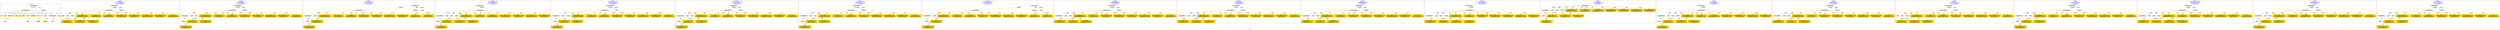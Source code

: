 digraph n0 {
fontcolor="blue"
remincross="true"
label="s05-met.json"
subgraph cluster_0 {
label="1-correct model"
n2[style="filled",color="white",fillcolor="lightgray",label="CulturalHeritageObject1"];
n3[shape="plaintext",style="filled",fillcolor="gold",label="Date"];
n4[style="filled",color="white",fillcolor="lightgray",label="Person1"];
n5[shape="plaintext",style="filled",fillcolor="gold",label="Description"];
n6[shape="plaintext",style="filled",fillcolor="gold",label="values"];
n7[shape="plaintext",style="filled",fillcolor="gold",label="Medium"];
n8[shape="plaintext",style="filled",fillcolor="gold",label="values"];
n9[shape="plaintext",style="filled",fillcolor="gold",label="Credit Line"];
n10[style="filled",color="white",fillcolor="lightgray",label="Concept1"];
n11[shape="plaintext",style="filled",fillcolor="gold",label="Accession Number"];
n12[style="filled",color="white",fillcolor="lightgray",label="Place1"];
n13[shape="plaintext",style="filled",fillcolor="gold",label="id"];
n14[style="filled",color="white",fillcolor="lightgray",label="Concept2"];
n15[style="filled",color="white",fillcolor="lightgray",label="CulturalHeritageObject2"];
n16[shape="plaintext",style="filled",fillcolor="gold",label="values"];
n17[shape="plaintext",style="filled",fillcolor="gold",label="Who"];
n18[shape="plaintext",style="filled",fillcolor="gold",label="Geography"];
n19[style="filled",color="white",fillcolor="lightgray",label="EuropeanaAggregation1"];
n20[style="filled",color="white",fillcolor="lightgray",label="WebResource1"];
n21[shape="plaintext",style="filled",fillcolor="gold",label="image"];
n22[shape="plaintext",style="filled",fillcolor="gold",label="values"];
n23[shape="plaintext",style="filled",fillcolor="gold",label="Classification"];
}
subgraph cluster_1 {
label="candidate 0\nlink coherence:1.0\nnode coherence:1.0\nconfidence:0.5420493597405215\nmapping score:0.6049255441559314\ncost:15.99989\n-precision:0.75-recall:0.57"
n25[style="filled",color="white",fillcolor="lightgray",label="CulturalHeritageObject1"];
n26[style="filled",color="white",fillcolor="lightgray",label="Person1"];
n27[style="filled",color="white",fillcolor="lightgray",label="Concept1"];
n28[style="filled",color="white",fillcolor="lightgray",label="Document1"];
n29[style="filled",color="white",fillcolor="lightgray",label="EuropeanaAggregation1"];
n30[style="filled",color="white",fillcolor="lightgray",label="WebResource1"];
n31[shape="plaintext",style="filled",fillcolor="gold",label="image\n[WebResource,classLink,0.592]\n[Document,classLink,0.396]\n[CulturalHeritageObject,description,0.007]\n[Person,nameOfThePerson,0.005]"];
n32[shape="plaintext",style="filled",fillcolor="gold",label="values\n[CulturalHeritageObject,extent,0.821]\n[CulturalHeritageObject,provenance,0.117]\n[Person,nameOfThePerson,0.032]\n[CulturalHeritageObject,accessionNumber,0.03]"];
n33[shape="plaintext",style="filled",fillcolor="gold",label="Date\n[CulturalHeritageObject,created,0.611]\n[Person,dateOfBirth,0.253]\n[Person,dateOfDeath,0.099]\n[CulturalHeritageObject,description,0.036]"];
n34[shape="plaintext",style="filled",fillcolor="gold",label="Classification\n[Concept,prefLabel,0.549]\n[CulturalHeritageObject,description,0.195]\n[CulturalHeritageObject,title,0.144]\n[CulturalHeritageObject,provenance,0.112]"];
n35[shape="plaintext",style="filled",fillcolor="gold",label="Credit Line\n[CulturalHeritageObject,provenance,0.754]\n[CulturalHeritageObject,description,0.115]\n[CulturalHeritageObject,title,0.068]\n[Person,nameOfThePerson,0.064]"];
n36[shape="plaintext",style="filled",fillcolor="gold",label="Geography\n[CulturalHeritageObject,provenance,0.693]\n[CulturalHeritageObject,description,0.176]\n[Document,classLink,0.066]\n[Person,nameOfThePerson,0.064]"];
n37[shape="plaintext",style="filled",fillcolor="gold",label="Who\n[Person,nameOfThePerson,0.535]\n[Document,classLink,0.242]\n[WebResource,classLink,0.119]\n[CulturalHeritageObject,provenance,0.105]"];
n38[shape="plaintext",style="filled",fillcolor="gold",label="values\n[CulturalHeritageObject,provenance,0.4]\n[CulturalHeritageObject,description,0.292]\n[Document,classLink,0.156]\n[Person,nameOfThePerson,0.152]"];
n39[shape="plaintext",style="filled",fillcolor="gold",label="Medium\n[CulturalHeritageObject,medium,0.874]\n[CulturalHeritageObject,provenance,0.083]\n[CulturalHeritageObject,description,0.038]\n[CulturalHeritageObject,extent,0.005]"];
n40[shape="plaintext",style="filled",fillcolor="gold",label="values\n[CulturalHeritageObject,medium,0.59]\n[CulturalHeritageObject,description,0.141]\n[Concept,prefLabel,0.137]\n[CulturalHeritageObject,provenance,0.131]"];
n41[shape="plaintext",style="filled",fillcolor="gold",label="Description\n[CulturalHeritageObject,description,0.646]\n[CulturalHeritageObject,provenance,0.163]\n[CulturalHeritageObject,title,0.13]\n[Document,classLink,0.061]"];
}
subgraph cluster_2 {
label="candidate 1\nlink coherence:1.0\nnode coherence:1.0\nconfidence:0.5420493597405215\nmapping score:0.6049255441559314\ncost:16.99989\n-precision:0.76-recall:0.62"
n43[style="filled",color="white",fillcolor="lightgray",label="CulturalHeritageObject1"];
n44[style="filled",color="white",fillcolor="lightgray",label="CulturalHeritageObject2"];
n45[style="filled",color="white",fillcolor="lightgray",label="Person1"];
n46[style="filled",color="white",fillcolor="lightgray",label="Concept1"];
n47[style="filled",color="white",fillcolor="lightgray",label="Document2"];
n48[style="filled",color="white",fillcolor="lightgray",label="EuropeanaAggregation1"];
n49[style="filled",color="white",fillcolor="lightgray",label="WebResource1"];
n50[shape="plaintext",style="filled",fillcolor="gold",label="image\n[WebResource,classLink,0.592]\n[Document,classLink,0.396]\n[CulturalHeritageObject,description,0.007]\n[Person,nameOfThePerson,0.005]"];
n51[shape="plaintext",style="filled",fillcolor="gold",label="values\n[CulturalHeritageObject,extent,0.821]\n[CulturalHeritageObject,provenance,0.117]\n[Person,nameOfThePerson,0.032]\n[CulturalHeritageObject,accessionNumber,0.03]"];
n52[shape="plaintext",style="filled",fillcolor="gold",label="Date\n[CulturalHeritageObject,created,0.611]\n[Person,dateOfBirth,0.253]\n[Person,dateOfDeath,0.099]\n[CulturalHeritageObject,description,0.036]"];
n53[shape="plaintext",style="filled",fillcolor="gold",label="values\n[CulturalHeritageObject,provenance,0.4]\n[CulturalHeritageObject,description,0.292]\n[Document,classLink,0.156]\n[Person,nameOfThePerson,0.152]"];
n54[shape="plaintext",style="filled",fillcolor="gold",label="Classification\n[Concept,prefLabel,0.549]\n[CulturalHeritageObject,description,0.195]\n[CulturalHeritageObject,title,0.144]\n[CulturalHeritageObject,provenance,0.112]"];
n55[shape="plaintext",style="filled",fillcolor="gold",label="Credit Line\n[CulturalHeritageObject,provenance,0.754]\n[CulturalHeritageObject,description,0.115]\n[CulturalHeritageObject,title,0.068]\n[Person,nameOfThePerson,0.064]"];
n56[shape="plaintext",style="filled",fillcolor="gold",label="Geography\n[CulturalHeritageObject,provenance,0.693]\n[CulturalHeritageObject,description,0.176]\n[Document,classLink,0.066]\n[Person,nameOfThePerson,0.064]"];
n57[shape="plaintext",style="filled",fillcolor="gold",label="Who\n[Person,nameOfThePerson,0.535]\n[Document,classLink,0.242]\n[WebResource,classLink,0.119]\n[CulturalHeritageObject,provenance,0.105]"];
n58[shape="plaintext",style="filled",fillcolor="gold",label="Medium\n[CulturalHeritageObject,medium,0.874]\n[CulturalHeritageObject,provenance,0.083]\n[CulturalHeritageObject,description,0.038]\n[CulturalHeritageObject,extent,0.005]"];
n59[shape="plaintext",style="filled",fillcolor="gold",label="values\n[CulturalHeritageObject,medium,0.59]\n[CulturalHeritageObject,description,0.141]\n[Concept,prefLabel,0.137]\n[CulturalHeritageObject,provenance,0.131]"];
n60[shape="plaintext",style="filled",fillcolor="gold",label="Description\n[CulturalHeritageObject,description,0.646]\n[CulturalHeritageObject,provenance,0.163]\n[CulturalHeritageObject,title,0.13]\n[Document,classLink,0.061]"];
}
subgraph cluster_3 {
label="candidate 10\nlink coherence:0.9411764705882353\nnode coherence:1.0\nconfidence:0.5420493597405215\nmapping score:0.6049255441559314\ncost:116.009942\n-precision:0.71-recall:0.57"
n62[style="filled",color="white",fillcolor="lightgray",label="CulturalHeritageObject1"];
n63[style="filled",color="white",fillcolor="lightgray",label="CulturalHeritageObject2"];
n64[style="filled",color="white",fillcolor="lightgray",label="Concept1"];
n65[style="filled",color="white",fillcolor="lightgray",label="Document2"];
n66[style="filled",color="white",fillcolor="lightgray",label="EuropeanaAggregation1"];
n67[style="filled",color="white",fillcolor="lightgray",label="WebResource1"];
n68[style="filled",color="white",fillcolor="lightgray",label="Person1"];
n69[shape="plaintext",style="filled",fillcolor="gold",label="image\n[WebResource,classLink,0.592]\n[Document,classLink,0.396]\n[CulturalHeritageObject,description,0.007]\n[Person,nameOfThePerson,0.005]"];
n70[shape="plaintext",style="filled",fillcolor="gold",label="values\n[CulturalHeritageObject,extent,0.821]\n[CulturalHeritageObject,provenance,0.117]\n[Person,nameOfThePerson,0.032]\n[CulturalHeritageObject,accessionNumber,0.03]"];
n71[shape="plaintext",style="filled",fillcolor="gold",label="Date\n[CulturalHeritageObject,created,0.611]\n[Person,dateOfBirth,0.253]\n[Person,dateOfDeath,0.099]\n[CulturalHeritageObject,description,0.036]"];
n72[shape="plaintext",style="filled",fillcolor="gold",label="values\n[CulturalHeritageObject,provenance,0.4]\n[CulturalHeritageObject,description,0.292]\n[Document,classLink,0.156]\n[Person,nameOfThePerson,0.152]"];
n73[shape="plaintext",style="filled",fillcolor="gold",label="Classification\n[Concept,prefLabel,0.549]\n[CulturalHeritageObject,description,0.195]\n[CulturalHeritageObject,title,0.144]\n[CulturalHeritageObject,provenance,0.112]"];
n74[shape="plaintext",style="filled",fillcolor="gold",label="Credit Line\n[CulturalHeritageObject,provenance,0.754]\n[CulturalHeritageObject,description,0.115]\n[CulturalHeritageObject,title,0.068]\n[Person,nameOfThePerson,0.064]"];
n75[shape="plaintext",style="filled",fillcolor="gold",label="Geography\n[CulturalHeritageObject,provenance,0.693]\n[CulturalHeritageObject,description,0.176]\n[Document,classLink,0.066]\n[Person,nameOfThePerson,0.064]"];
n76[shape="plaintext",style="filled",fillcolor="gold",label="Who\n[Person,nameOfThePerson,0.535]\n[Document,classLink,0.242]\n[WebResource,classLink,0.119]\n[CulturalHeritageObject,provenance,0.105]"];
n77[shape="plaintext",style="filled",fillcolor="gold",label="Medium\n[CulturalHeritageObject,medium,0.874]\n[CulturalHeritageObject,provenance,0.083]\n[CulturalHeritageObject,description,0.038]\n[CulturalHeritageObject,extent,0.005]"];
n78[shape="plaintext",style="filled",fillcolor="gold",label="values\n[CulturalHeritageObject,medium,0.59]\n[CulturalHeritageObject,description,0.141]\n[Concept,prefLabel,0.137]\n[CulturalHeritageObject,provenance,0.131]"];
n79[shape="plaintext",style="filled",fillcolor="gold",label="Description\n[CulturalHeritageObject,description,0.646]\n[CulturalHeritageObject,provenance,0.163]\n[CulturalHeritageObject,title,0.13]\n[Document,classLink,0.061]"];
}
subgraph cluster_4 {
label="candidate 11\nlink coherence:0.9411764705882353\nnode coherence:1.0\nconfidence:0.5242446693672794\nmapping score:0.5989906473648506\ncost:16.9999\n-precision:0.59-recall:0.48"
n81[style="filled",color="white",fillcolor="lightgray",label="CulturalHeritageObject1"];
n82[style="filled",color="white",fillcolor="lightgray",label="CulturalHeritageObject2"];
n83[style="filled",color="white",fillcolor="lightgray",label="Person1"];
n84[style="filled",color="white",fillcolor="lightgray",label="Concept1"];
n85[style="filled",color="white",fillcolor="lightgray",label="Document1"];
n86[style="filled",color="white",fillcolor="lightgray",label="Document2"];
n87[style="filled",color="white",fillcolor="lightgray",label="EuropeanaAggregation1"];
n88[shape="plaintext",style="filled",fillcolor="gold",label="values\n[CulturalHeritageObject,extent,0.821]\n[CulturalHeritageObject,provenance,0.117]\n[Person,nameOfThePerson,0.032]\n[CulturalHeritageObject,accessionNumber,0.03]"];
n89[shape="plaintext",style="filled",fillcolor="gold",label="Date\n[CulturalHeritageObject,created,0.611]\n[Person,dateOfBirth,0.253]\n[Person,dateOfDeath,0.099]\n[CulturalHeritageObject,description,0.036]"];
n90[shape="plaintext",style="filled",fillcolor="gold",label="image\n[WebResource,classLink,0.592]\n[Document,classLink,0.396]\n[CulturalHeritageObject,description,0.007]\n[Person,nameOfThePerson,0.005]"];
n91[shape="plaintext",style="filled",fillcolor="gold",label="Classification\n[Concept,prefLabel,0.549]\n[CulturalHeritageObject,description,0.195]\n[CulturalHeritageObject,title,0.144]\n[CulturalHeritageObject,provenance,0.112]"];
n92[shape="plaintext",style="filled",fillcolor="gold",label="Credit Line\n[CulturalHeritageObject,provenance,0.754]\n[CulturalHeritageObject,description,0.115]\n[CulturalHeritageObject,title,0.068]\n[Person,nameOfThePerson,0.064]"];
n93[shape="plaintext",style="filled",fillcolor="gold",label="Geography\n[CulturalHeritageObject,provenance,0.693]\n[CulturalHeritageObject,description,0.176]\n[Document,classLink,0.066]\n[Person,nameOfThePerson,0.064]"];
n94[shape="plaintext",style="filled",fillcolor="gold",label="Who\n[Person,nameOfThePerson,0.535]\n[Document,classLink,0.242]\n[WebResource,classLink,0.119]\n[CulturalHeritageObject,provenance,0.105]"];
n95[shape="plaintext",style="filled",fillcolor="gold",label="values\n[CulturalHeritageObject,provenance,0.4]\n[CulturalHeritageObject,description,0.292]\n[Document,classLink,0.156]\n[Person,nameOfThePerson,0.152]"];
n96[shape="plaintext",style="filled",fillcolor="gold",label="Medium\n[CulturalHeritageObject,medium,0.874]\n[CulturalHeritageObject,provenance,0.083]\n[CulturalHeritageObject,description,0.038]\n[CulturalHeritageObject,extent,0.005]"];
n97[shape="plaintext",style="filled",fillcolor="gold",label="values\n[CulturalHeritageObject,medium,0.59]\n[CulturalHeritageObject,description,0.141]\n[Concept,prefLabel,0.137]\n[CulturalHeritageObject,provenance,0.131]"];
n98[shape="plaintext",style="filled",fillcolor="gold",label="Description\n[CulturalHeritageObject,description,0.646]\n[CulturalHeritageObject,provenance,0.163]\n[CulturalHeritageObject,title,0.13]\n[Document,classLink,0.061]"];
}
subgraph cluster_5 {
label="candidate 12\nlink coherence:0.9411764705882353\nnode coherence:1.0\nconfidence:0.5242446693672794\nmapping score:0.5989906473648506\ncost:116.009972\n-precision:0.59-recall:0.48"
n100[style="filled",color="white",fillcolor="lightgray",label="CulturalHeritageObject1"];
n101[style="filled",color="white",fillcolor="lightgray",label="CulturalHeritageObject2"];
n102[style="filled",color="white",fillcolor="lightgray",label="Concept1"];
n103[style="filled",color="white",fillcolor="lightgray",label="Document1"];
n104[style="filled",color="white",fillcolor="lightgray",label="Document2"];
n105[style="filled",color="white",fillcolor="lightgray",label="EuropeanaAggregation1"];
n106[style="filled",color="white",fillcolor="lightgray",label="Person1"];
n107[shape="plaintext",style="filled",fillcolor="gold",label="values\n[CulturalHeritageObject,extent,0.821]\n[CulturalHeritageObject,provenance,0.117]\n[Person,nameOfThePerson,0.032]\n[CulturalHeritageObject,accessionNumber,0.03]"];
n108[shape="plaintext",style="filled",fillcolor="gold",label="Date\n[CulturalHeritageObject,created,0.611]\n[Person,dateOfBirth,0.253]\n[Person,dateOfDeath,0.099]\n[CulturalHeritageObject,description,0.036]"];
n109[shape="plaintext",style="filled",fillcolor="gold",label="image\n[WebResource,classLink,0.592]\n[Document,classLink,0.396]\n[CulturalHeritageObject,description,0.007]\n[Person,nameOfThePerson,0.005]"];
n110[shape="plaintext",style="filled",fillcolor="gold",label="Classification\n[Concept,prefLabel,0.549]\n[CulturalHeritageObject,description,0.195]\n[CulturalHeritageObject,title,0.144]\n[CulturalHeritageObject,provenance,0.112]"];
n111[shape="plaintext",style="filled",fillcolor="gold",label="Credit Line\n[CulturalHeritageObject,provenance,0.754]\n[CulturalHeritageObject,description,0.115]\n[CulturalHeritageObject,title,0.068]\n[Person,nameOfThePerson,0.064]"];
n112[shape="plaintext",style="filled",fillcolor="gold",label="Geography\n[CulturalHeritageObject,provenance,0.693]\n[CulturalHeritageObject,description,0.176]\n[Document,classLink,0.066]\n[Person,nameOfThePerson,0.064]"];
n113[shape="plaintext",style="filled",fillcolor="gold",label="Who\n[Person,nameOfThePerson,0.535]\n[Document,classLink,0.242]\n[WebResource,classLink,0.119]\n[CulturalHeritageObject,provenance,0.105]"];
n114[shape="plaintext",style="filled",fillcolor="gold",label="values\n[CulturalHeritageObject,provenance,0.4]\n[CulturalHeritageObject,description,0.292]\n[Document,classLink,0.156]\n[Person,nameOfThePerson,0.152]"];
n115[shape="plaintext",style="filled",fillcolor="gold",label="Medium\n[CulturalHeritageObject,medium,0.874]\n[CulturalHeritageObject,provenance,0.083]\n[CulturalHeritageObject,description,0.038]\n[CulturalHeritageObject,extent,0.005]"];
n116[shape="plaintext",style="filled",fillcolor="gold",label="values\n[CulturalHeritageObject,medium,0.59]\n[CulturalHeritageObject,description,0.141]\n[Concept,prefLabel,0.137]\n[CulturalHeritageObject,provenance,0.131]"];
n117[shape="plaintext",style="filled",fillcolor="gold",label="Description\n[CulturalHeritageObject,description,0.646]\n[CulturalHeritageObject,provenance,0.163]\n[CulturalHeritageObject,title,0.13]\n[Document,classLink,0.061]"];
}
subgraph cluster_6 {
label="candidate 13\nlink coherence:0.9411764705882353\nnode coherence:1.0\nconfidence:0.5071540773674256\nmapping score:0.5932937833648995\ncost:16.99987\n-precision:0.76-recall:0.62"
n119[style="filled",color="white",fillcolor="lightgray",label="CulturalHeritageObject1"];
n120[style="filled",color="white",fillcolor="lightgray",label="CulturalHeritageObject2"];
n121[style="filled",color="white",fillcolor="lightgray",label="Person1"];
n122[style="filled",color="white",fillcolor="lightgray",label="Concept1"];
n123[style="filled",color="white",fillcolor="lightgray",label="Document2"];
n124[style="filled",color="white",fillcolor="lightgray",label="EuropeanaAggregation1"];
n125[style="filled",color="white",fillcolor="lightgray",label="WebResource1"];
n126[shape="plaintext",style="filled",fillcolor="gold",label="image\n[WebResource,classLink,0.592]\n[Document,classLink,0.396]\n[CulturalHeritageObject,description,0.007]\n[Person,nameOfThePerson,0.005]"];
n127[shape="plaintext",style="filled",fillcolor="gold",label="values\n[CulturalHeritageObject,extent,0.821]\n[CulturalHeritageObject,provenance,0.117]\n[Person,nameOfThePerson,0.032]\n[CulturalHeritageObject,accessionNumber,0.03]"];
n128[shape="plaintext",style="filled",fillcolor="gold",label="Date\n[CulturalHeritageObject,created,0.611]\n[Person,dateOfBirth,0.253]\n[Person,dateOfDeath,0.099]\n[CulturalHeritageObject,description,0.036]"];
n129[shape="plaintext",style="filled",fillcolor="gold",label="Geography\n[CulturalHeritageObject,provenance,0.693]\n[CulturalHeritageObject,description,0.176]\n[Document,classLink,0.066]\n[Person,nameOfThePerson,0.064]"];
n130[shape="plaintext",style="filled",fillcolor="gold",label="Classification\n[Concept,prefLabel,0.549]\n[CulturalHeritageObject,description,0.195]\n[CulturalHeritageObject,title,0.144]\n[CulturalHeritageObject,provenance,0.112]"];
n131[shape="plaintext",style="filled",fillcolor="gold",label="values\n[CulturalHeritageObject,provenance,0.4]\n[CulturalHeritageObject,description,0.292]\n[Document,classLink,0.156]\n[Person,nameOfThePerson,0.152]"];
n132[shape="plaintext",style="filled",fillcolor="gold",label="Credit Line\n[CulturalHeritageObject,provenance,0.754]\n[CulturalHeritageObject,description,0.115]\n[CulturalHeritageObject,title,0.068]\n[Person,nameOfThePerson,0.064]"];
n133[shape="plaintext",style="filled",fillcolor="gold",label="Who\n[Person,nameOfThePerson,0.535]\n[Document,classLink,0.242]\n[WebResource,classLink,0.119]\n[CulturalHeritageObject,provenance,0.105]"];
n134[shape="plaintext",style="filled",fillcolor="gold",label="Medium\n[CulturalHeritageObject,medium,0.874]\n[CulturalHeritageObject,provenance,0.083]\n[CulturalHeritageObject,description,0.038]\n[CulturalHeritageObject,extent,0.005]"];
n135[shape="plaintext",style="filled",fillcolor="gold",label="values\n[CulturalHeritageObject,medium,0.59]\n[CulturalHeritageObject,description,0.141]\n[Concept,prefLabel,0.137]\n[CulturalHeritageObject,provenance,0.131]"];
n136[shape="plaintext",style="filled",fillcolor="gold",label="Description\n[CulturalHeritageObject,description,0.646]\n[CulturalHeritageObject,provenance,0.163]\n[CulturalHeritageObject,title,0.13]\n[Document,classLink,0.061]"];
}
subgraph cluster_7 {
label="candidate 14\nlink coherence:0.9411764705882353\nnode coherence:1.0\nconfidence:0.5071540773674256\nmapping score:0.5932937833648995\ncost:116.009922\n-precision:0.82-recall:0.67"
n138[style="filled",color="white",fillcolor="lightgray",label="CulturalHeritageObject1"];
n139[style="filled",color="white",fillcolor="lightgray",label="CulturalHeritageObject2"];
n140[style="filled",color="white",fillcolor="lightgray",label="Person1"];
n141[style="filled",color="white",fillcolor="lightgray",label="Concept1"];
n142[style="filled",color="white",fillcolor="lightgray",label="Document2"];
n143[style="filled",color="white",fillcolor="lightgray",label="EuropeanaAggregation1"];
n144[style="filled",color="white",fillcolor="lightgray",label="WebResource1"];
n145[shape="plaintext",style="filled",fillcolor="gold",label="image\n[WebResource,classLink,0.592]\n[Document,classLink,0.396]\n[CulturalHeritageObject,description,0.007]\n[Person,nameOfThePerson,0.005]"];
n146[shape="plaintext",style="filled",fillcolor="gold",label="values\n[CulturalHeritageObject,extent,0.821]\n[CulturalHeritageObject,provenance,0.117]\n[Person,nameOfThePerson,0.032]\n[CulturalHeritageObject,accessionNumber,0.03]"];
n147[shape="plaintext",style="filled",fillcolor="gold",label="Date\n[CulturalHeritageObject,created,0.611]\n[Person,dateOfBirth,0.253]\n[Person,dateOfDeath,0.099]\n[CulturalHeritageObject,description,0.036]"];
n148[shape="plaintext",style="filled",fillcolor="gold",label="Geography\n[CulturalHeritageObject,provenance,0.693]\n[CulturalHeritageObject,description,0.176]\n[Document,classLink,0.066]\n[Person,nameOfThePerson,0.064]"];
n149[shape="plaintext",style="filled",fillcolor="gold",label="Classification\n[Concept,prefLabel,0.549]\n[CulturalHeritageObject,description,0.195]\n[CulturalHeritageObject,title,0.144]\n[CulturalHeritageObject,provenance,0.112]"];
n150[shape="plaintext",style="filled",fillcolor="gold",label="values\n[CulturalHeritageObject,provenance,0.4]\n[CulturalHeritageObject,description,0.292]\n[Document,classLink,0.156]\n[Person,nameOfThePerson,0.152]"];
n151[shape="plaintext",style="filled",fillcolor="gold",label="Credit Line\n[CulturalHeritageObject,provenance,0.754]\n[CulturalHeritageObject,description,0.115]\n[CulturalHeritageObject,title,0.068]\n[Person,nameOfThePerson,0.064]"];
n152[shape="plaintext",style="filled",fillcolor="gold",label="Who\n[Person,nameOfThePerson,0.535]\n[Document,classLink,0.242]\n[WebResource,classLink,0.119]\n[CulturalHeritageObject,provenance,0.105]"];
n153[shape="plaintext",style="filled",fillcolor="gold",label="Medium\n[CulturalHeritageObject,medium,0.874]\n[CulturalHeritageObject,provenance,0.083]\n[CulturalHeritageObject,description,0.038]\n[CulturalHeritageObject,extent,0.005]"];
n154[shape="plaintext",style="filled",fillcolor="gold",label="values\n[CulturalHeritageObject,medium,0.59]\n[CulturalHeritageObject,description,0.141]\n[Concept,prefLabel,0.137]\n[CulturalHeritageObject,provenance,0.131]"];
n155[shape="plaintext",style="filled",fillcolor="gold",label="Description\n[CulturalHeritageObject,description,0.646]\n[CulturalHeritageObject,provenance,0.163]\n[CulturalHeritageObject,title,0.13]\n[Document,classLink,0.061]"];
}
subgraph cluster_8 {
label="candidate 15\nlink coherence:0.9411764705882353\nnode coherence:1.0\nconfidence:0.5071540773674256\nmapping score:0.5932937833648995\ncost:116.009942\n-precision:0.76-recall:0.62"
n157[style="filled",color="white",fillcolor="lightgray",label="CulturalHeritageObject1"];
n158[style="filled",color="white",fillcolor="lightgray",label="CulturalHeritageObject2"];
n159[style="filled",color="white",fillcolor="lightgray",label="Concept1"];
n160[style="filled",color="white",fillcolor="lightgray",label="Document2"];
n161[style="filled",color="white",fillcolor="lightgray",label="EuropeanaAggregation1"];
n162[style="filled",color="white",fillcolor="lightgray",label="WebResource1"];
n163[style="filled",color="white",fillcolor="lightgray",label="Person1"];
n164[shape="plaintext",style="filled",fillcolor="gold",label="image\n[WebResource,classLink,0.592]\n[Document,classLink,0.396]\n[CulturalHeritageObject,description,0.007]\n[Person,nameOfThePerson,0.005]"];
n165[shape="plaintext",style="filled",fillcolor="gold",label="values\n[CulturalHeritageObject,extent,0.821]\n[CulturalHeritageObject,provenance,0.117]\n[Person,nameOfThePerson,0.032]\n[CulturalHeritageObject,accessionNumber,0.03]"];
n166[shape="plaintext",style="filled",fillcolor="gold",label="Date\n[CulturalHeritageObject,created,0.611]\n[Person,dateOfBirth,0.253]\n[Person,dateOfDeath,0.099]\n[CulturalHeritageObject,description,0.036]"];
n167[shape="plaintext",style="filled",fillcolor="gold",label="Geography\n[CulturalHeritageObject,provenance,0.693]\n[CulturalHeritageObject,description,0.176]\n[Document,classLink,0.066]\n[Person,nameOfThePerson,0.064]"];
n168[shape="plaintext",style="filled",fillcolor="gold",label="Classification\n[Concept,prefLabel,0.549]\n[CulturalHeritageObject,description,0.195]\n[CulturalHeritageObject,title,0.144]\n[CulturalHeritageObject,provenance,0.112]"];
n169[shape="plaintext",style="filled",fillcolor="gold",label="values\n[CulturalHeritageObject,provenance,0.4]\n[CulturalHeritageObject,description,0.292]\n[Document,classLink,0.156]\n[Person,nameOfThePerson,0.152]"];
n170[shape="plaintext",style="filled",fillcolor="gold",label="Credit Line\n[CulturalHeritageObject,provenance,0.754]\n[CulturalHeritageObject,description,0.115]\n[CulturalHeritageObject,title,0.068]\n[Person,nameOfThePerson,0.064]"];
n171[shape="plaintext",style="filled",fillcolor="gold",label="Who\n[Person,nameOfThePerson,0.535]\n[Document,classLink,0.242]\n[WebResource,classLink,0.119]\n[CulturalHeritageObject,provenance,0.105]"];
n172[shape="plaintext",style="filled",fillcolor="gold",label="Medium\n[CulturalHeritageObject,medium,0.874]\n[CulturalHeritageObject,provenance,0.083]\n[CulturalHeritageObject,description,0.038]\n[CulturalHeritageObject,extent,0.005]"];
n173[shape="plaintext",style="filled",fillcolor="gold",label="values\n[CulturalHeritageObject,medium,0.59]\n[CulturalHeritageObject,description,0.141]\n[Concept,prefLabel,0.137]\n[CulturalHeritageObject,provenance,0.131]"];
n174[shape="plaintext",style="filled",fillcolor="gold",label="Description\n[CulturalHeritageObject,description,0.646]\n[CulturalHeritageObject,provenance,0.163]\n[CulturalHeritageObject,title,0.13]\n[Document,classLink,0.061]"];
}
subgraph cluster_9 {
label="candidate 16\nlink coherence:0.9375\nnode coherence:0.9375\nconfidence:0.5854968884987634\nmapping score:0.5985747204086788\ncost:114.99989\n-precision:0.69-recall:0.52"
n176[style="filled",color="white",fillcolor="lightgray",label="CulturalHeritageObject1"];
n177[style="filled",color="white",fillcolor="lightgray",label="CulturalHeritageObject2"];
n178[style="filled",color="white",fillcolor="lightgray",label="Person1"];
n179[style="filled",color="white",fillcolor="lightgray",label="Concept1"];
n180[style="filled",color="white",fillcolor="lightgray",label="EuropeanaAggregation1"];
n181[style="filled",color="white",fillcolor="lightgray",label="WebResource1"];
n182[shape="plaintext",style="filled",fillcolor="gold",label="image\n[WebResource,classLink,0.592]\n[Document,classLink,0.396]\n[CulturalHeritageObject,description,0.007]\n[Person,nameOfThePerson,0.005]"];
n183[shape="plaintext",style="filled",fillcolor="gold",label="values\n[CulturalHeritageObject,medium,0.59]\n[CulturalHeritageObject,description,0.141]\n[Concept,prefLabel,0.137]\n[CulturalHeritageObject,provenance,0.131]"];
n184[shape="plaintext",style="filled",fillcolor="gold",label="values\n[CulturalHeritageObject,extent,0.821]\n[CulturalHeritageObject,provenance,0.117]\n[Person,nameOfThePerson,0.032]\n[CulturalHeritageObject,accessionNumber,0.03]"];
n185[shape="plaintext",style="filled",fillcolor="gold",label="Date\n[CulturalHeritageObject,created,0.611]\n[Person,dateOfBirth,0.253]\n[Person,dateOfDeath,0.099]\n[CulturalHeritageObject,description,0.036]"];
n186[shape="plaintext",style="filled",fillcolor="gold",label="Description\n[CulturalHeritageObject,description,0.646]\n[CulturalHeritageObject,provenance,0.163]\n[CulturalHeritageObject,title,0.13]\n[Document,classLink,0.061]"];
n187[shape="plaintext",style="filled",fillcolor="gold",label="Credit Line\n[CulturalHeritageObject,provenance,0.754]\n[CulturalHeritageObject,description,0.115]\n[CulturalHeritageObject,title,0.068]\n[Person,nameOfThePerson,0.064]"];
n188[shape="plaintext",style="filled",fillcolor="gold",label="Geography\n[CulturalHeritageObject,provenance,0.693]\n[CulturalHeritageObject,description,0.176]\n[Document,classLink,0.066]\n[Person,nameOfThePerson,0.064]"];
n189[shape="plaintext",style="filled",fillcolor="gold",label="Who\n[Person,nameOfThePerson,0.535]\n[Document,classLink,0.242]\n[WebResource,classLink,0.119]\n[CulturalHeritageObject,provenance,0.105]"];
n190[shape="plaintext",style="filled",fillcolor="gold",label="Classification\n[Concept,prefLabel,0.549]\n[CulturalHeritageObject,description,0.195]\n[CulturalHeritageObject,title,0.144]\n[CulturalHeritageObject,provenance,0.112]"];
n191[shape="plaintext",style="filled",fillcolor="gold",label="Medium\n[CulturalHeritageObject,medium,0.874]\n[CulturalHeritageObject,provenance,0.083]\n[CulturalHeritageObject,description,0.038]\n[CulturalHeritageObject,extent,0.005]"];
n192[shape="plaintext",style="filled",fillcolor="gold",label="values\n[CulturalHeritageObject,provenance,0.4]\n[CulturalHeritageObject,description,0.292]\n[Document,classLink,0.156]\n[Person,nameOfThePerson,0.152]"];
}
subgraph cluster_10 {
label="candidate 17\nlink coherence:0.9375\nnode coherence:0.9375\nconfidence:0.5832118643923924\nmapping score:0.597813045706555\ncost:114.99989\n-precision:0.69-recall:0.52"
n194[style="filled",color="white",fillcolor="lightgray",label="CulturalHeritageObject1"];
n195[style="filled",color="white",fillcolor="lightgray",label="CulturalHeritageObject2"];
n196[style="filled",color="white",fillcolor="lightgray",label="Person1"];
n197[style="filled",color="white",fillcolor="lightgray",label="Document1"];
n198[style="filled",color="white",fillcolor="lightgray",label="EuropeanaAggregation1"];
n199[style="filled",color="white",fillcolor="lightgray",label="WebResource1"];
n200[shape="plaintext",style="filled",fillcolor="gold",label="image\n[WebResource,classLink,0.592]\n[Document,classLink,0.396]\n[CulturalHeritageObject,description,0.007]\n[Person,nameOfThePerson,0.005]"];
n201[shape="plaintext",style="filled",fillcolor="gold",label="values\n[CulturalHeritageObject,medium,0.59]\n[CulturalHeritageObject,description,0.141]\n[Concept,prefLabel,0.137]\n[CulturalHeritageObject,provenance,0.131]"];
n202[shape="plaintext",style="filled",fillcolor="gold",label="values\n[CulturalHeritageObject,extent,0.821]\n[CulturalHeritageObject,provenance,0.117]\n[Person,nameOfThePerson,0.032]\n[CulturalHeritageObject,accessionNumber,0.03]"];
n203[shape="plaintext",style="filled",fillcolor="gold",label="Date\n[CulturalHeritageObject,created,0.611]\n[Person,dateOfBirth,0.253]\n[Person,dateOfDeath,0.099]\n[CulturalHeritageObject,description,0.036]"];
n204[shape="plaintext",style="filled",fillcolor="gold",label="Classification\n[Concept,prefLabel,0.549]\n[CulturalHeritageObject,description,0.195]\n[CulturalHeritageObject,title,0.144]\n[CulturalHeritageObject,provenance,0.112]"];
n205[shape="plaintext",style="filled",fillcolor="gold",label="Credit Line\n[CulturalHeritageObject,provenance,0.754]\n[CulturalHeritageObject,description,0.115]\n[CulturalHeritageObject,title,0.068]\n[Person,nameOfThePerson,0.064]"];
n206[shape="plaintext",style="filled",fillcolor="gold",label="Geography\n[CulturalHeritageObject,provenance,0.693]\n[CulturalHeritageObject,description,0.176]\n[Document,classLink,0.066]\n[Person,nameOfThePerson,0.064]"];
n207[shape="plaintext",style="filled",fillcolor="gold",label="Who\n[Person,nameOfThePerson,0.535]\n[Document,classLink,0.242]\n[WebResource,classLink,0.119]\n[CulturalHeritageObject,provenance,0.105]"];
n208[shape="plaintext",style="filled",fillcolor="gold",label="values\n[CulturalHeritageObject,provenance,0.4]\n[CulturalHeritageObject,description,0.292]\n[Document,classLink,0.156]\n[Person,nameOfThePerson,0.152]"];
n209[shape="plaintext",style="filled",fillcolor="gold",label="Medium\n[CulturalHeritageObject,medium,0.874]\n[CulturalHeritageObject,provenance,0.083]\n[CulturalHeritageObject,description,0.038]\n[CulturalHeritageObject,extent,0.005]"];
n210[shape="plaintext",style="filled",fillcolor="gold",label="Description\n[CulturalHeritageObject,description,0.646]\n[CulturalHeritageObject,provenance,0.163]\n[CulturalHeritageObject,title,0.13]\n[Document,classLink,0.061]"];
}
subgraph cluster_11 {
label="candidate 18\nlink coherence:0.9375\nnode coherence:0.9375\nconfidence:0.5798553294339229\nmapping score:0.5966942007203986\ncost:114.99989\n-precision:0.75-recall:0.57"
n212[style="filled",color="white",fillcolor="lightgray",label="CulturalHeritageObject1"];
n213[style="filled",color="white",fillcolor="lightgray",label="CulturalHeritageObject2"];
n214[style="filled",color="white",fillcolor="lightgray",label="Person1"];
n215[style="filled",color="white",fillcolor="lightgray",label="Concept1"];
n216[style="filled",color="white",fillcolor="lightgray",label="EuropeanaAggregation1"];
n217[style="filled",color="white",fillcolor="lightgray",label="WebResource1"];
n218[shape="plaintext",style="filled",fillcolor="gold",label="image\n[WebResource,classLink,0.592]\n[Document,classLink,0.396]\n[CulturalHeritageObject,description,0.007]\n[Person,nameOfThePerson,0.005]"];
n219[shape="plaintext",style="filled",fillcolor="gold",label="values\n[CulturalHeritageObject,medium,0.59]\n[CulturalHeritageObject,description,0.141]\n[Concept,prefLabel,0.137]\n[CulturalHeritageObject,provenance,0.131]"];
n220[shape="plaintext",style="filled",fillcolor="gold",label="values\n[CulturalHeritageObject,extent,0.821]\n[CulturalHeritageObject,provenance,0.117]\n[Person,nameOfThePerson,0.032]\n[CulturalHeritageObject,accessionNumber,0.03]"];
n221[shape="plaintext",style="filled",fillcolor="gold",label="Date\n[CulturalHeritageObject,created,0.611]\n[Person,dateOfBirth,0.253]\n[Person,dateOfDeath,0.099]\n[CulturalHeritageObject,description,0.036]"];
n222[shape="plaintext",style="filled",fillcolor="gold",label="values\n[CulturalHeritageObject,provenance,0.4]\n[CulturalHeritageObject,description,0.292]\n[Document,classLink,0.156]\n[Person,nameOfThePerson,0.152]"];
n223[shape="plaintext",style="filled",fillcolor="gold",label="Credit Line\n[CulturalHeritageObject,provenance,0.754]\n[CulturalHeritageObject,description,0.115]\n[CulturalHeritageObject,title,0.068]\n[Person,nameOfThePerson,0.064]"];
n224[shape="plaintext",style="filled",fillcolor="gold",label="Geography\n[CulturalHeritageObject,provenance,0.693]\n[CulturalHeritageObject,description,0.176]\n[Document,classLink,0.066]\n[Person,nameOfThePerson,0.064]"];
n225[shape="plaintext",style="filled",fillcolor="gold",label="Who\n[Person,nameOfThePerson,0.535]\n[Document,classLink,0.242]\n[WebResource,classLink,0.119]\n[CulturalHeritageObject,provenance,0.105]"];
n226[shape="plaintext",style="filled",fillcolor="gold",label="Classification\n[Concept,prefLabel,0.549]\n[CulturalHeritageObject,description,0.195]\n[CulturalHeritageObject,title,0.144]\n[CulturalHeritageObject,provenance,0.112]"];
n227[shape="plaintext",style="filled",fillcolor="gold",label="Medium\n[CulturalHeritageObject,medium,0.874]\n[CulturalHeritageObject,provenance,0.083]\n[CulturalHeritageObject,description,0.038]\n[CulturalHeritageObject,extent,0.005]"];
n228[shape="plaintext",style="filled",fillcolor="gold",label="Description\n[CulturalHeritageObject,description,0.646]\n[CulturalHeritageObject,provenance,0.163]\n[CulturalHeritageObject,title,0.13]\n[Document,classLink,0.061]"];
}
subgraph cluster_12 {
label="candidate 19\nlink coherence:0.9375\nnode coherence:0.9375\nconfidence:0.5676921981255212\nmapping score:0.5926398236175979\ncost:114.99992\n-precision:0.56-recall:0.43"
n230[style="filled",color="white",fillcolor="lightgray",label="CulturalHeritageObject1"];
n231[style="filled",color="white",fillcolor="lightgray",label="CulturalHeritageObject2"];
n232[style="filled",color="white",fillcolor="lightgray",label="Person1"];
n233[style="filled",color="white",fillcolor="lightgray",label="Concept1"];
n234[style="filled",color="white",fillcolor="lightgray",label="Document1"];
n235[style="filled",color="white",fillcolor="lightgray",label="EuropeanaAggregation1"];
n236[shape="plaintext",style="filled",fillcolor="gold",label="values\n[CulturalHeritageObject,medium,0.59]\n[CulturalHeritageObject,description,0.141]\n[Concept,prefLabel,0.137]\n[CulturalHeritageObject,provenance,0.131]"];
n237[shape="plaintext",style="filled",fillcolor="gold",label="values\n[CulturalHeritageObject,extent,0.821]\n[CulturalHeritageObject,provenance,0.117]\n[Person,nameOfThePerson,0.032]\n[CulturalHeritageObject,accessionNumber,0.03]"];
n238[shape="plaintext",style="filled",fillcolor="gold",label="Date\n[CulturalHeritageObject,created,0.611]\n[Person,dateOfBirth,0.253]\n[Person,dateOfDeath,0.099]\n[CulturalHeritageObject,description,0.036]"];
n239[shape="plaintext",style="filled",fillcolor="gold",label="Description\n[CulturalHeritageObject,description,0.646]\n[CulturalHeritageObject,provenance,0.163]\n[CulturalHeritageObject,title,0.13]\n[Document,classLink,0.061]"];
n240[shape="plaintext",style="filled",fillcolor="gold",label="Credit Line\n[CulturalHeritageObject,provenance,0.754]\n[CulturalHeritageObject,description,0.115]\n[CulturalHeritageObject,title,0.068]\n[Person,nameOfThePerson,0.064]"];
n241[shape="plaintext",style="filled",fillcolor="gold",label="Geography\n[CulturalHeritageObject,provenance,0.693]\n[CulturalHeritageObject,description,0.176]\n[Document,classLink,0.066]\n[Person,nameOfThePerson,0.064]"];
n242[shape="plaintext",style="filled",fillcolor="gold",label="Who\n[Person,nameOfThePerson,0.535]\n[Document,classLink,0.242]\n[WebResource,classLink,0.119]\n[CulturalHeritageObject,provenance,0.105]"];
n243[shape="plaintext",style="filled",fillcolor="gold",label="Classification\n[Concept,prefLabel,0.549]\n[CulturalHeritageObject,description,0.195]\n[CulturalHeritageObject,title,0.144]\n[CulturalHeritageObject,provenance,0.112]"];
n244[shape="plaintext",style="filled",fillcolor="gold",label="image\n[WebResource,classLink,0.592]\n[Document,classLink,0.396]\n[CulturalHeritageObject,description,0.007]\n[Person,nameOfThePerson,0.005]"];
n245[shape="plaintext",style="filled",fillcolor="gold",label="Medium\n[CulturalHeritageObject,medium,0.874]\n[CulturalHeritageObject,provenance,0.083]\n[CulturalHeritageObject,description,0.038]\n[CulturalHeritageObject,extent,0.005]"];
n246[shape="plaintext",style="filled",fillcolor="gold",label="values\n[CulturalHeritageObject,provenance,0.4]\n[CulturalHeritageObject,description,0.292]\n[Document,classLink,0.156]\n[Person,nameOfThePerson,0.152]"];
}
subgraph cluster_13 {
label="candidate 2\nlink coherence:1.0\nnode coherence:1.0\nconfidence:0.5242446693672794\nmapping score:0.5989906473648506\ncost:15.99995\n-precision:0.62-recall:0.48"
n248[style="filled",color="white",fillcolor="lightgray",label="CulturalHeritageObject1"];
n249[style="filled",color="white",fillcolor="lightgray",label="CulturalHeritageObject2"];
n250[style="filled",color="white",fillcolor="lightgray",label="Person1"];
n251[style="filled",color="white",fillcolor="lightgray",label="Concept1"];
n252[style="filled",color="white",fillcolor="lightgray",label="Document1"];
n253[style="filled",color="white",fillcolor="lightgray",label="Document2"];
n254[shape="plaintext",style="filled",fillcolor="gold",label="values\n[CulturalHeritageObject,extent,0.821]\n[CulturalHeritageObject,provenance,0.117]\n[Person,nameOfThePerson,0.032]\n[CulturalHeritageObject,accessionNumber,0.03]"];
n255[shape="plaintext",style="filled",fillcolor="gold",label="Date\n[CulturalHeritageObject,created,0.611]\n[Person,dateOfBirth,0.253]\n[Person,dateOfDeath,0.099]\n[CulturalHeritageObject,description,0.036]"];
n256[shape="plaintext",style="filled",fillcolor="gold",label="image\n[WebResource,classLink,0.592]\n[Document,classLink,0.396]\n[CulturalHeritageObject,description,0.007]\n[Person,nameOfThePerson,0.005]"];
n257[shape="plaintext",style="filled",fillcolor="gold",label="Classification\n[Concept,prefLabel,0.549]\n[CulturalHeritageObject,description,0.195]\n[CulturalHeritageObject,title,0.144]\n[CulturalHeritageObject,provenance,0.112]"];
n258[shape="plaintext",style="filled",fillcolor="gold",label="Credit Line\n[CulturalHeritageObject,provenance,0.754]\n[CulturalHeritageObject,description,0.115]\n[CulturalHeritageObject,title,0.068]\n[Person,nameOfThePerson,0.064]"];
n259[shape="plaintext",style="filled",fillcolor="gold",label="Geography\n[CulturalHeritageObject,provenance,0.693]\n[CulturalHeritageObject,description,0.176]\n[Document,classLink,0.066]\n[Person,nameOfThePerson,0.064]"];
n260[shape="plaintext",style="filled",fillcolor="gold",label="Who\n[Person,nameOfThePerson,0.535]\n[Document,classLink,0.242]\n[WebResource,classLink,0.119]\n[CulturalHeritageObject,provenance,0.105]"];
n261[shape="plaintext",style="filled",fillcolor="gold",label="values\n[CulturalHeritageObject,provenance,0.4]\n[CulturalHeritageObject,description,0.292]\n[Document,classLink,0.156]\n[Person,nameOfThePerson,0.152]"];
n262[shape="plaintext",style="filled",fillcolor="gold",label="Medium\n[CulturalHeritageObject,medium,0.874]\n[CulturalHeritageObject,provenance,0.083]\n[CulturalHeritageObject,description,0.038]\n[CulturalHeritageObject,extent,0.005]"];
n263[shape="plaintext",style="filled",fillcolor="gold",label="values\n[CulturalHeritageObject,medium,0.59]\n[CulturalHeritageObject,description,0.141]\n[Concept,prefLabel,0.137]\n[CulturalHeritageObject,provenance,0.131]"];
n264[shape="plaintext",style="filled",fillcolor="gold",label="Description\n[CulturalHeritageObject,description,0.646]\n[CulturalHeritageObject,provenance,0.163]\n[CulturalHeritageObject,title,0.13]\n[Document,classLink,0.061]"];
}
subgraph cluster_14 {
label="candidate 3\nlink coherence:1.0\nnode coherence:1.0\nconfidence:0.5242446693672794\nmapping score:0.5989906473648506\ncost:16.99992\n-precision:0.65-recall:0.52"
n266[style="filled",color="white",fillcolor="lightgray",label="CulturalHeritageObject1"];
n267[style="filled",color="white",fillcolor="lightgray",label="CulturalHeritageObject2"];
n268[style="filled",color="white",fillcolor="lightgray",label="Person1"];
n269[style="filled",color="white",fillcolor="lightgray",label="Concept1"];
n270[style="filled",color="white",fillcolor="lightgray",label="Document1"];
n271[style="filled",color="white",fillcolor="lightgray",label="Document2"];
n272[style="filled",color="white",fillcolor="lightgray",label="EuropeanaAggregation1"];
n273[shape="plaintext",style="filled",fillcolor="gold",label="values\n[CulturalHeritageObject,extent,0.821]\n[CulturalHeritageObject,provenance,0.117]\n[Person,nameOfThePerson,0.032]\n[CulturalHeritageObject,accessionNumber,0.03]"];
n274[shape="plaintext",style="filled",fillcolor="gold",label="Date\n[CulturalHeritageObject,created,0.611]\n[Person,dateOfBirth,0.253]\n[Person,dateOfDeath,0.099]\n[CulturalHeritageObject,description,0.036]"];
n275[shape="plaintext",style="filled",fillcolor="gold",label="image\n[WebResource,classLink,0.592]\n[Document,classLink,0.396]\n[CulturalHeritageObject,description,0.007]\n[Person,nameOfThePerson,0.005]"];
n276[shape="plaintext",style="filled",fillcolor="gold",label="Classification\n[Concept,prefLabel,0.549]\n[CulturalHeritageObject,description,0.195]\n[CulturalHeritageObject,title,0.144]\n[CulturalHeritageObject,provenance,0.112]"];
n277[shape="plaintext",style="filled",fillcolor="gold",label="Credit Line\n[CulturalHeritageObject,provenance,0.754]\n[CulturalHeritageObject,description,0.115]\n[CulturalHeritageObject,title,0.068]\n[Person,nameOfThePerson,0.064]"];
n278[shape="plaintext",style="filled",fillcolor="gold",label="Geography\n[CulturalHeritageObject,provenance,0.693]\n[CulturalHeritageObject,description,0.176]\n[Document,classLink,0.066]\n[Person,nameOfThePerson,0.064]"];
n279[shape="plaintext",style="filled",fillcolor="gold",label="Who\n[Person,nameOfThePerson,0.535]\n[Document,classLink,0.242]\n[WebResource,classLink,0.119]\n[CulturalHeritageObject,provenance,0.105]"];
n280[shape="plaintext",style="filled",fillcolor="gold",label="values\n[CulturalHeritageObject,provenance,0.4]\n[CulturalHeritageObject,description,0.292]\n[Document,classLink,0.156]\n[Person,nameOfThePerson,0.152]"];
n281[shape="plaintext",style="filled",fillcolor="gold",label="Medium\n[CulturalHeritageObject,medium,0.874]\n[CulturalHeritageObject,provenance,0.083]\n[CulturalHeritageObject,description,0.038]\n[CulturalHeritageObject,extent,0.005]"];
n282[shape="plaintext",style="filled",fillcolor="gold",label="values\n[CulturalHeritageObject,medium,0.59]\n[CulturalHeritageObject,description,0.141]\n[Concept,prefLabel,0.137]\n[CulturalHeritageObject,provenance,0.131]"];
n283[shape="plaintext",style="filled",fillcolor="gold",label="Description\n[CulturalHeritageObject,description,0.646]\n[CulturalHeritageObject,provenance,0.163]\n[CulturalHeritageObject,title,0.13]\n[Document,classLink,0.061]"];
}
subgraph cluster_15 {
label="candidate 4\nlink coherence:1.0\nnode coherence:1.0\nconfidence:0.5074700264380321\nmapping score:0.5933990997217683\ncost:15.99989\n-precision:0.75-recall:0.57"
n285[style="filled",color="white",fillcolor="lightgray",label="CulturalHeritageObject1"];
n286[style="filled",color="white",fillcolor="lightgray",label="CulturalHeritageObject2"];
n287[style="filled",color="white",fillcolor="lightgray",label="Person1"];
n288[style="filled",color="white",fillcolor="lightgray",label="Concept1"];
n289[style="filled",color="white",fillcolor="lightgray",label="EuropeanaAggregation1"];
n290[style="filled",color="white",fillcolor="lightgray",label="WebResource1"];
n291[shape="plaintext",style="filled",fillcolor="gold",label="image\n[WebResource,classLink,0.592]\n[Document,classLink,0.396]\n[CulturalHeritageObject,description,0.007]\n[Person,nameOfThePerson,0.005]"];
n292[shape="plaintext",style="filled",fillcolor="gold",label="values\n[CulturalHeritageObject,extent,0.821]\n[CulturalHeritageObject,provenance,0.117]\n[Person,nameOfThePerson,0.032]\n[CulturalHeritageObject,accessionNumber,0.03]"];
n293[shape="plaintext",style="filled",fillcolor="gold",label="Date\n[CulturalHeritageObject,created,0.611]\n[Person,dateOfBirth,0.253]\n[Person,dateOfDeath,0.099]\n[CulturalHeritageObject,description,0.036]"];
n294[shape="plaintext",style="filled",fillcolor="gold",label="Description\n[CulturalHeritageObject,description,0.646]\n[CulturalHeritageObject,provenance,0.163]\n[CulturalHeritageObject,title,0.13]\n[Document,classLink,0.061]"];
n295[shape="plaintext",style="filled",fillcolor="gold",label="Credit Line\n[CulturalHeritageObject,provenance,0.754]\n[CulturalHeritageObject,description,0.115]\n[CulturalHeritageObject,title,0.068]\n[Person,nameOfThePerson,0.064]"];
n296[shape="plaintext",style="filled",fillcolor="gold",label="Geography\n[CulturalHeritageObject,provenance,0.693]\n[CulturalHeritageObject,description,0.176]\n[Document,classLink,0.066]\n[Person,nameOfThePerson,0.064]"];
n297[shape="plaintext",style="filled",fillcolor="gold",label="Who\n[Person,nameOfThePerson,0.535]\n[Document,classLink,0.242]\n[WebResource,classLink,0.119]\n[CulturalHeritageObject,provenance,0.105]"];
n298[shape="plaintext",style="filled",fillcolor="gold",label="Classification\n[Concept,prefLabel,0.549]\n[CulturalHeritageObject,description,0.195]\n[CulturalHeritageObject,title,0.144]\n[CulturalHeritageObject,provenance,0.112]"];
n299[shape="plaintext",style="filled",fillcolor="gold",label="Medium\n[CulturalHeritageObject,medium,0.874]\n[CulturalHeritageObject,provenance,0.083]\n[CulturalHeritageObject,description,0.038]\n[CulturalHeritageObject,extent,0.005]"];
n300[shape="plaintext",style="filled",fillcolor="gold",label="values\n[CulturalHeritageObject,medium,0.59]\n[CulturalHeritageObject,description,0.141]\n[Concept,prefLabel,0.137]\n[CulturalHeritageObject,provenance,0.131]"];
n301[shape="plaintext",style="filled",fillcolor="gold",label="values\n[CulturalHeritageObject,provenance,0.4]\n[CulturalHeritageObject,description,0.292]\n[Document,classLink,0.156]\n[Person,nameOfThePerson,0.152]"];
}
subgraph cluster_16 {
label="candidate 5\nlink coherence:1.0\nnode coherence:1.0\nconfidence:0.5071540773674256\nmapping score:0.5932937833648995\ncost:15.99989\n-precision:0.81-recall:0.62"
n303[style="filled",color="white",fillcolor="lightgray",label="CulturalHeritageObject1"];
n304[style="filled",color="white",fillcolor="lightgray",label="Person1"];
n305[style="filled",color="white",fillcolor="lightgray",label="Concept1"];
n306[style="filled",color="white",fillcolor="lightgray",label="Document1"];
n307[style="filled",color="white",fillcolor="lightgray",label="EuropeanaAggregation1"];
n308[style="filled",color="white",fillcolor="lightgray",label="WebResource1"];
n309[shape="plaintext",style="filled",fillcolor="gold",label="image\n[WebResource,classLink,0.592]\n[Document,classLink,0.396]\n[CulturalHeritageObject,description,0.007]\n[Person,nameOfThePerson,0.005]"];
n310[shape="plaintext",style="filled",fillcolor="gold",label="values\n[CulturalHeritageObject,extent,0.821]\n[CulturalHeritageObject,provenance,0.117]\n[Person,nameOfThePerson,0.032]\n[CulturalHeritageObject,accessionNumber,0.03]"];
n311[shape="plaintext",style="filled",fillcolor="gold",label="Date\n[CulturalHeritageObject,created,0.611]\n[Person,dateOfBirth,0.253]\n[Person,dateOfDeath,0.099]\n[CulturalHeritageObject,description,0.036]"];
n312[shape="plaintext",style="filled",fillcolor="gold",label="Classification\n[Concept,prefLabel,0.549]\n[CulturalHeritageObject,description,0.195]\n[CulturalHeritageObject,title,0.144]\n[CulturalHeritageObject,provenance,0.112]"];
n313[shape="plaintext",style="filled",fillcolor="gold",label="values\n[CulturalHeritageObject,provenance,0.4]\n[CulturalHeritageObject,description,0.292]\n[Document,classLink,0.156]\n[Person,nameOfThePerson,0.152]"];
n314[shape="plaintext",style="filled",fillcolor="gold",label="Credit Line\n[CulturalHeritageObject,provenance,0.754]\n[CulturalHeritageObject,description,0.115]\n[CulturalHeritageObject,title,0.068]\n[Person,nameOfThePerson,0.064]"];
n315[shape="plaintext",style="filled",fillcolor="gold",label="Who\n[Person,nameOfThePerson,0.535]\n[Document,classLink,0.242]\n[WebResource,classLink,0.119]\n[CulturalHeritageObject,provenance,0.105]"];
n316[shape="plaintext",style="filled",fillcolor="gold",label="Medium\n[CulturalHeritageObject,medium,0.874]\n[CulturalHeritageObject,provenance,0.083]\n[CulturalHeritageObject,description,0.038]\n[CulturalHeritageObject,extent,0.005]"];
n317[shape="plaintext",style="filled",fillcolor="gold",label="Geography\n[CulturalHeritageObject,provenance,0.693]\n[CulturalHeritageObject,description,0.176]\n[Document,classLink,0.066]\n[Person,nameOfThePerson,0.064]"];
n318[shape="plaintext",style="filled",fillcolor="gold",label="values\n[CulturalHeritageObject,medium,0.59]\n[CulturalHeritageObject,description,0.141]\n[Concept,prefLabel,0.137]\n[CulturalHeritageObject,provenance,0.131]"];
n319[shape="plaintext",style="filled",fillcolor="gold",label="Description\n[CulturalHeritageObject,description,0.646]\n[CulturalHeritageObject,provenance,0.163]\n[CulturalHeritageObject,title,0.13]\n[Document,classLink,0.061]"];
}
subgraph cluster_17 {
label="candidate 6\nlink coherence:1.0\nnode coherence:1.0\nconfidence:0.5071540773674256\nmapping score:0.5932937833648995\ncost:16.99989\n-precision:0.82-recall:0.67"
n321[style="filled",color="white",fillcolor="lightgray",label="CulturalHeritageObject1"];
n322[style="filled",color="white",fillcolor="lightgray",label="CulturalHeritageObject2"];
n323[style="filled",color="white",fillcolor="lightgray",label="Person1"];
n324[style="filled",color="white",fillcolor="lightgray",label="Concept1"];
n325[style="filled",color="white",fillcolor="lightgray",label="Document2"];
n326[style="filled",color="white",fillcolor="lightgray",label="EuropeanaAggregation1"];
n327[style="filled",color="white",fillcolor="lightgray",label="WebResource1"];
n328[shape="plaintext",style="filled",fillcolor="gold",label="image\n[WebResource,classLink,0.592]\n[Document,classLink,0.396]\n[CulturalHeritageObject,description,0.007]\n[Person,nameOfThePerson,0.005]"];
n329[shape="plaintext",style="filled",fillcolor="gold",label="values\n[CulturalHeritageObject,extent,0.821]\n[CulturalHeritageObject,provenance,0.117]\n[Person,nameOfThePerson,0.032]\n[CulturalHeritageObject,accessionNumber,0.03]"];
n330[shape="plaintext",style="filled",fillcolor="gold",label="Date\n[CulturalHeritageObject,created,0.611]\n[Person,dateOfBirth,0.253]\n[Person,dateOfDeath,0.099]\n[CulturalHeritageObject,description,0.036]"];
n331[shape="plaintext",style="filled",fillcolor="gold",label="Geography\n[CulturalHeritageObject,provenance,0.693]\n[CulturalHeritageObject,description,0.176]\n[Document,classLink,0.066]\n[Person,nameOfThePerson,0.064]"];
n332[shape="plaintext",style="filled",fillcolor="gold",label="Classification\n[Concept,prefLabel,0.549]\n[CulturalHeritageObject,description,0.195]\n[CulturalHeritageObject,title,0.144]\n[CulturalHeritageObject,provenance,0.112]"];
n333[shape="plaintext",style="filled",fillcolor="gold",label="values\n[CulturalHeritageObject,provenance,0.4]\n[CulturalHeritageObject,description,0.292]\n[Document,classLink,0.156]\n[Person,nameOfThePerson,0.152]"];
n334[shape="plaintext",style="filled",fillcolor="gold",label="Credit Line\n[CulturalHeritageObject,provenance,0.754]\n[CulturalHeritageObject,description,0.115]\n[CulturalHeritageObject,title,0.068]\n[Person,nameOfThePerson,0.064]"];
n335[shape="plaintext",style="filled",fillcolor="gold",label="Who\n[Person,nameOfThePerson,0.535]\n[Document,classLink,0.242]\n[WebResource,classLink,0.119]\n[CulturalHeritageObject,provenance,0.105]"];
n336[shape="plaintext",style="filled",fillcolor="gold",label="Medium\n[CulturalHeritageObject,medium,0.874]\n[CulturalHeritageObject,provenance,0.083]\n[CulturalHeritageObject,description,0.038]\n[CulturalHeritageObject,extent,0.005]"];
n337[shape="plaintext",style="filled",fillcolor="gold",label="values\n[CulturalHeritageObject,medium,0.59]\n[CulturalHeritageObject,description,0.141]\n[Concept,prefLabel,0.137]\n[CulturalHeritageObject,provenance,0.131]"];
n338[shape="plaintext",style="filled",fillcolor="gold",label="Description\n[CulturalHeritageObject,description,0.646]\n[CulturalHeritageObject,provenance,0.163]\n[CulturalHeritageObject,title,0.13]\n[Document,classLink,0.061]"];
}
subgraph cluster_18 {
label="candidate 7\nlink coherence:0.9411764705882353\nnode coherence:0.9411764705882353\nconfidence:0.6200762218012525\nmapping score:0.596175139887405\ncost:115.99989\n-precision:0.71-recall:0.57"
n340[style="filled",color="white",fillcolor="lightgray",label="CulturalHeritageObject1"];
n341[style="filled",color="white",fillcolor="lightgray",label="CulturalHeritageObject2"];
n342[style="filled",color="white",fillcolor="lightgray",label="Person1"];
n343[style="filled",color="white",fillcolor="lightgray",label="Concept1"];
n344[style="filled",color="white",fillcolor="lightgray",label="Document1"];
n345[style="filled",color="white",fillcolor="lightgray",label="EuropeanaAggregation1"];
n346[style="filled",color="white",fillcolor="lightgray",label="WebResource1"];
n347[shape="plaintext",style="filled",fillcolor="gold",label="image\n[WebResource,classLink,0.592]\n[Document,classLink,0.396]\n[CulturalHeritageObject,description,0.007]\n[Person,nameOfThePerson,0.005]"];
n348[shape="plaintext",style="filled",fillcolor="gold",label="values\n[CulturalHeritageObject,medium,0.59]\n[CulturalHeritageObject,description,0.141]\n[Concept,prefLabel,0.137]\n[CulturalHeritageObject,provenance,0.131]"];
n349[shape="plaintext",style="filled",fillcolor="gold",label="values\n[CulturalHeritageObject,extent,0.821]\n[CulturalHeritageObject,provenance,0.117]\n[Person,nameOfThePerson,0.032]\n[CulturalHeritageObject,accessionNumber,0.03]"];
n350[shape="plaintext",style="filled",fillcolor="gold",label="Date\n[CulturalHeritageObject,created,0.611]\n[Person,dateOfBirth,0.253]\n[Person,dateOfDeath,0.099]\n[CulturalHeritageObject,description,0.036]"];
n351[shape="plaintext",style="filled",fillcolor="gold",label="Credit Line\n[CulturalHeritageObject,provenance,0.754]\n[CulturalHeritageObject,description,0.115]\n[CulturalHeritageObject,title,0.068]\n[Person,nameOfThePerson,0.064]"];
n352[shape="plaintext",style="filled",fillcolor="gold",label="Geography\n[CulturalHeritageObject,provenance,0.693]\n[CulturalHeritageObject,description,0.176]\n[Document,classLink,0.066]\n[Person,nameOfThePerson,0.064]"];
n353[shape="plaintext",style="filled",fillcolor="gold",label="Who\n[Person,nameOfThePerson,0.535]\n[Document,classLink,0.242]\n[WebResource,classLink,0.119]\n[CulturalHeritageObject,provenance,0.105]"];
n354[shape="plaintext",style="filled",fillcolor="gold",label="Classification\n[Concept,prefLabel,0.549]\n[CulturalHeritageObject,description,0.195]\n[CulturalHeritageObject,title,0.144]\n[CulturalHeritageObject,provenance,0.112]"];
n355[shape="plaintext",style="filled",fillcolor="gold",label="values\n[CulturalHeritageObject,provenance,0.4]\n[CulturalHeritageObject,description,0.292]\n[Document,classLink,0.156]\n[Person,nameOfThePerson,0.152]"];
n356[shape="plaintext",style="filled",fillcolor="gold",label="Medium\n[CulturalHeritageObject,medium,0.874]\n[CulturalHeritageObject,provenance,0.083]\n[CulturalHeritageObject,description,0.038]\n[CulturalHeritageObject,extent,0.005]"];
n357[shape="plaintext",style="filled",fillcolor="gold",label="Description\n[CulturalHeritageObject,description,0.646]\n[CulturalHeritageObject,provenance,0.163]\n[CulturalHeritageObject,title,0.13]\n[Document,classLink,0.061]"];
}
subgraph cluster_19 {
label="candidate 8\nlink coherence:0.9411764705882353\nnode coherence:1.0\nconfidence:0.5420493597405215\nmapping score:0.6049255441559314\ncost:16.99987\n-precision:0.71-recall:0.57"
n359[style="filled",color="white",fillcolor="lightgray",label="CulturalHeritageObject1"];
n360[style="filled",color="white",fillcolor="lightgray",label="CulturalHeritageObject2"];
n361[style="filled",color="white",fillcolor="lightgray",label="Person1"];
n362[style="filled",color="white",fillcolor="lightgray",label="Concept1"];
n363[style="filled",color="white",fillcolor="lightgray",label="Document2"];
n364[style="filled",color="white",fillcolor="lightgray",label="EuropeanaAggregation1"];
n365[style="filled",color="white",fillcolor="lightgray",label="WebResource1"];
n366[shape="plaintext",style="filled",fillcolor="gold",label="image\n[WebResource,classLink,0.592]\n[Document,classLink,0.396]\n[CulturalHeritageObject,description,0.007]\n[Person,nameOfThePerson,0.005]"];
n367[shape="plaintext",style="filled",fillcolor="gold",label="values\n[CulturalHeritageObject,extent,0.821]\n[CulturalHeritageObject,provenance,0.117]\n[Person,nameOfThePerson,0.032]\n[CulturalHeritageObject,accessionNumber,0.03]"];
n368[shape="plaintext",style="filled",fillcolor="gold",label="Date\n[CulturalHeritageObject,created,0.611]\n[Person,dateOfBirth,0.253]\n[Person,dateOfDeath,0.099]\n[CulturalHeritageObject,description,0.036]"];
n369[shape="plaintext",style="filled",fillcolor="gold",label="values\n[CulturalHeritageObject,provenance,0.4]\n[CulturalHeritageObject,description,0.292]\n[Document,classLink,0.156]\n[Person,nameOfThePerson,0.152]"];
n370[shape="plaintext",style="filled",fillcolor="gold",label="Classification\n[Concept,prefLabel,0.549]\n[CulturalHeritageObject,description,0.195]\n[CulturalHeritageObject,title,0.144]\n[CulturalHeritageObject,provenance,0.112]"];
n371[shape="plaintext",style="filled",fillcolor="gold",label="Credit Line\n[CulturalHeritageObject,provenance,0.754]\n[CulturalHeritageObject,description,0.115]\n[CulturalHeritageObject,title,0.068]\n[Person,nameOfThePerson,0.064]"];
n372[shape="plaintext",style="filled",fillcolor="gold",label="Geography\n[CulturalHeritageObject,provenance,0.693]\n[CulturalHeritageObject,description,0.176]\n[Document,classLink,0.066]\n[Person,nameOfThePerson,0.064]"];
n373[shape="plaintext",style="filled",fillcolor="gold",label="Who\n[Person,nameOfThePerson,0.535]\n[Document,classLink,0.242]\n[WebResource,classLink,0.119]\n[CulturalHeritageObject,provenance,0.105]"];
n374[shape="plaintext",style="filled",fillcolor="gold",label="Medium\n[CulturalHeritageObject,medium,0.874]\n[CulturalHeritageObject,provenance,0.083]\n[CulturalHeritageObject,description,0.038]\n[CulturalHeritageObject,extent,0.005]"];
n375[shape="plaintext",style="filled",fillcolor="gold",label="values\n[CulturalHeritageObject,medium,0.59]\n[CulturalHeritageObject,description,0.141]\n[Concept,prefLabel,0.137]\n[CulturalHeritageObject,provenance,0.131]"];
n376[shape="plaintext",style="filled",fillcolor="gold",label="Description\n[CulturalHeritageObject,description,0.646]\n[CulturalHeritageObject,provenance,0.163]\n[CulturalHeritageObject,title,0.13]\n[Document,classLink,0.061]"];
}
subgraph cluster_20 {
label="candidate 9\nlink coherence:0.9411764705882353\nnode coherence:1.0\nconfidence:0.5420493597405215\nmapping score:0.6049255441559314\ncost:116.009922\n-precision:0.76-recall:0.62"
n378[style="filled",color="white",fillcolor="lightgray",label="CulturalHeritageObject1"];
n379[style="filled",color="white",fillcolor="lightgray",label="CulturalHeritageObject2"];
n380[style="filled",color="white",fillcolor="lightgray",label="Person1"];
n381[style="filled",color="white",fillcolor="lightgray",label="Concept1"];
n382[style="filled",color="white",fillcolor="lightgray",label="Document2"];
n383[style="filled",color="white",fillcolor="lightgray",label="EuropeanaAggregation1"];
n384[style="filled",color="white",fillcolor="lightgray",label="WebResource1"];
n385[shape="plaintext",style="filled",fillcolor="gold",label="image\n[WebResource,classLink,0.592]\n[Document,classLink,0.396]\n[CulturalHeritageObject,description,0.007]\n[Person,nameOfThePerson,0.005]"];
n386[shape="plaintext",style="filled",fillcolor="gold",label="values\n[CulturalHeritageObject,extent,0.821]\n[CulturalHeritageObject,provenance,0.117]\n[Person,nameOfThePerson,0.032]\n[CulturalHeritageObject,accessionNumber,0.03]"];
n387[shape="plaintext",style="filled",fillcolor="gold",label="Date\n[CulturalHeritageObject,created,0.611]\n[Person,dateOfBirth,0.253]\n[Person,dateOfDeath,0.099]\n[CulturalHeritageObject,description,0.036]"];
n388[shape="plaintext",style="filled",fillcolor="gold",label="values\n[CulturalHeritageObject,provenance,0.4]\n[CulturalHeritageObject,description,0.292]\n[Document,classLink,0.156]\n[Person,nameOfThePerson,0.152]"];
n389[shape="plaintext",style="filled",fillcolor="gold",label="Classification\n[Concept,prefLabel,0.549]\n[CulturalHeritageObject,description,0.195]\n[CulturalHeritageObject,title,0.144]\n[CulturalHeritageObject,provenance,0.112]"];
n390[shape="plaintext",style="filled",fillcolor="gold",label="Credit Line\n[CulturalHeritageObject,provenance,0.754]\n[CulturalHeritageObject,description,0.115]\n[CulturalHeritageObject,title,0.068]\n[Person,nameOfThePerson,0.064]"];
n391[shape="plaintext",style="filled",fillcolor="gold",label="Geography\n[CulturalHeritageObject,provenance,0.693]\n[CulturalHeritageObject,description,0.176]\n[Document,classLink,0.066]\n[Person,nameOfThePerson,0.064]"];
n392[shape="plaintext",style="filled",fillcolor="gold",label="Who\n[Person,nameOfThePerson,0.535]\n[Document,classLink,0.242]\n[WebResource,classLink,0.119]\n[CulturalHeritageObject,provenance,0.105]"];
n393[shape="plaintext",style="filled",fillcolor="gold",label="Medium\n[CulturalHeritageObject,medium,0.874]\n[CulturalHeritageObject,provenance,0.083]\n[CulturalHeritageObject,description,0.038]\n[CulturalHeritageObject,extent,0.005]"];
n394[shape="plaintext",style="filled",fillcolor="gold",label="values\n[CulturalHeritageObject,medium,0.59]\n[CulturalHeritageObject,description,0.141]\n[Concept,prefLabel,0.137]\n[CulturalHeritageObject,provenance,0.131]"];
n395[shape="plaintext",style="filled",fillcolor="gold",label="Description\n[CulturalHeritageObject,description,0.646]\n[CulturalHeritageObject,provenance,0.163]\n[CulturalHeritageObject,title,0.13]\n[Document,classLink,0.061]"];
}
n2 -> n3[color="brown",fontcolor="black",label="created"]
n2 -> n4[color="brown",fontcolor="black",label="creator"]
n2 -> n5[color="brown",fontcolor="black",label="description"]
n2 -> n6[color="brown",fontcolor="black",label="extent"]
n2 -> n7[color="brown",fontcolor="black",label="medium"]
n2 -> n8[color="brown",fontcolor="black",label="provenance"]
n2 -> n9[color="brown",fontcolor="black",label="provenance"]
n2 -> n10[color="brown",fontcolor="black",label="subject"]
n2 -> n11[color="brown",fontcolor="black",label="accessionNumber"]
n2 -> n12[color="brown",fontcolor="black",label="associatedPlace"]
n2 -> n13[color="brown",fontcolor="black",label="objectId"]
n2 -> n14[color="brown",fontcolor="black",label="hasType"]
n2 -> n15[color="brown",fontcolor="black",label="isRelatedTo"]
n15 -> n16[color="brown",fontcolor="black",label="objectId"]
n4 -> n17[color="brown",fontcolor="black",label="nameOfThePerson"]
n12 -> n18[color="brown",fontcolor="black",label="label"]
n19 -> n2[color="brown",fontcolor="black",label="aggregatedCHO"]
n19 -> n20[color="brown",fontcolor="black",label="hasView"]
n20 -> n21[color="brown",fontcolor="black",label="classLink"]
n10 -> n22[color="brown",fontcolor="black",label="prefLabel"]
n14 -> n23[color="brown",fontcolor="black",label="prefLabel"]
n25 -> n26[color="brown",fontcolor="black",label="creator\nw=0.99995"]
n25 -> n27[color="brown",fontcolor="black",label="subject\nw=1.0"]
n25 -> n28[color="brown",fontcolor="black",label="page\nw=1.0"]
n29 -> n25[color="brown",fontcolor="black",label="aggregatedCHO\nw=0.99997"]
n29 -> n30[color="brown",fontcolor="black",label="hasView\nw=0.99997"]
n30 -> n31[color="brown",fontcolor="black",label="classLink\nw=1.0"]
n25 -> n32[color="brown",fontcolor="black",label="extent\nw=1.0"]
n25 -> n33[color="brown",fontcolor="black",label="created\nw=1.0"]
n25 -> n34[color="brown",fontcolor="black",label="title\nw=1.0"]
n25 -> n35[color="brown",fontcolor="black",label="provenance\nw=1.0"]
n25 -> n36[color="brown",fontcolor="black",label="provenance\nw=1.0"]
n26 -> n37[color="brown",fontcolor="black",label="nameOfThePerson\nw=1.0"]
n28 -> n38[color="brown",fontcolor="black",label="classLink\nw=1.0"]
n25 -> n39[color="brown",fontcolor="black",label="medium\nw=1.0"]
n27 -> n40[color="brown",fontcolor="black",label="prefLabel\nw=1.0"]
n25 -> n41[color="brown",fontcolor="black",label="description\nw=1.0"]
n43 -> n44[color="brown",fontcolor="black",label="isRelatedTo\nw=1.0"]
n43 -> n45[color="brown",fontcolor="black",label="creator\nw=0.99995"]
n43 -> n46[color="brown",fontcolor="black",label="subject\nw=1.0"]
n44 -> n47[color="brown",fontcolor="black",label="page\nw=1.0"]
n48 -> n43[color="brown",fontcolor="black",label="aggregatedCHO\nw=0.99997"]
n48 -> n49[color="brown",fontcolor="black",label="hasView\nw=0.99997"]
n49 -> n50[color="brown",fontcolor="black",label="classLink\nw=1.0"]
n43 -> n51[color="brown",fontcolor="black",label="extent\nw=1.0"]
n43 -> n52[color="brown",fontcolor="black",label="created\nw=1.0"]
n47 -> n53[color="brown",fontcolor="black",label="classLink\nw=1.0"]
n43 -> n54[color="brown",fontcolor="black",label="title\nw=1.0"]
n43 -> n55[color="brown",fontcolor="black",label="provenance\nw=1.0"]
n43 -> n56[color="brown",fontcolor="black",label="provenance\nw=1.0"]
n45 -> n57[color="brown",fontcolor="black",label="nameOfThePerson\nw=1.0"]
n43 -> n58[color="brown",fontcolor="black",label="medium\nw=1.0"]
n46 -> n59[color="brown",fontcolor="black",label="prefLabel\nw=1.0"]
n43 -> n60[color="brown",fontcolor="black",label="description\nw=1.0"]
n62 -> n63[color="brown",fontcolor="black",label="isRelatedTo\nw=1.0"]
n62 -> n64[color="brown",fontcolor="black",label="subject\nw=1.0"]
n63 -> n65[color="brown",fontcolor="black",label="page\nw=1.0"]
n66 -> n62[color="brown",fontcolor="black",label="aggregatedCHO\nw=0.99997"]
n66 -> n67[color="brown",fontcolor="black",label="hasView\nw=0.99997"]
n66 -> n68[color="brown",fontcolor="black",label="dataProvider\nw=100.010002"]
n67 -> n69[color="brown",fontcolor="black",label="classLink\nw=1.0"]
n62 -> n70[color="brown",fontcolor="black",label="extent\nw=1.0"]
n62 -> n71[color="brown",fontcolor="black",label="created\nw=1.0"]
n65 -> n72[color="brown",fontcolor="black",label="classLink\nw=1.0"]
n62 -> n73[color="brown",fontcolor="black",label="title\nw=1.0"]
n62 -> n74[color="brown",fontcolor="black",label="provenance\nw=1.0"]
n62 -> n75[color="brown",fontcolor="black",label="provenance\nw=1.0"]
n68 -> n76[color="brown",fontcolor="black",label="nameOfThePerson\nw=1.0"]
n62 -> n77[color="brown",fontcolor="black",label="medium\nw=1.0"]
n64 -> n78[color="brown",fontcolor="black",label="prefLabel\nw=1.0"]
n62 -> n79[color="brown",fontcolor="black",label="description\nw=1.0"]
n81 -> n82[color="brown",fontcolor="black",label="isRelatedTo\nw=1.0"]
n81 -> n83[color="brown",fontcolor="black",label="creator\nw=0.99995"]
n81 -> n84[color="brown",fontcolor="black",label="hasType\nw=0.99998"]
n81 -> n85[color="brown",fontcolor="black",label="page\nw=1.0"]
n82 -> n86[color="brown",fontcolor="black",label="page\nw=1.0"]
n87 -> n81[color="brown",fontcolor="black",label="aggregatedCHO\nw=0.99997"]
n81 -> n88[color="brown",fontcolor="black",label="extent\nw=1.0"]
n81 -> n89[color="brown",fontcolor="black",label="created\nw=1.0"]
n86 -> n90[color="brown",fontcolor="black",label="classLink\nw=1.0"]
n81 -> n91[color="brown",fontcolor="black",label="title\nw=1.0"]
n81 -> n92[color="brown",fontcolor="black",label="provenance\nw=1.0"]
n81 -> n93[color="brown",fontcolor="black",label="provenance\nw=1.0"]
n83 -> n94[color="brown",fontcolor="black",label="nameOfThePerson\nw=1.0"]
n85 -> n95[color="brown",fontcolor="black",label="classLink\nw=1.0"]
n81 -> n96[color="brown",fontcolor="black",label="medium\nw=1.0"]
n84 -> n97[color="brown",fontcolor="black",label="prefLabel\nw=1.0"]
n81 -> n98[color="brown",fontcolor="black",label="description\nw=1.0"]
n100 -> n101[color="brown",fontcolor="black",label="isRelatedTo\nw=1.0"]
n100 -> n102[color="brown",fontcolor="black",label="subject\nw=1.0"]
n100 -> n103[color="brown",fontcolor="black",label="page\nw=1.0"]
n101 -> n104[color="brown",fontcolor="black",label="page\nw=1.0"]
n105 -> n100[color="brown",fontcolor="black",label="aggregatedCHO\nw=0.99997"]
n105 -> n106[color="brown",fontcolor="black",label="dataProvider\nw=100.010002"]
n100 -> n107[color="brown",fontcolor="black",label="extent\nw=1.0"]
n100 -> n108[color="brown",fontcolor="black",label="created\nw=1.0"]
n104 -> n109[color="brown",fontcolor="black",label="classLink\nw=1.0"]
n100 -> n110[color="brown",fontcolor="black",label="title\nw=1.0"]
n100 -> n111[color="brown",fontcolor="black",label="provenance\nw=1.0"]
n100 -> n112[color="brown",fontcolor="black",label="provenance\nw=1.0"]
n106 -> n113[color="brown",fontcolor="black",label="nameOfThePerson\nw=1.0"]
n103 -> n114[color="brown",fontcolor="black",label="classLink\nw=1.0"]
n100 -> n115[color="brown",fontcolor="black",label="medium\nw=1.0"]
n102 -> n116[color="brown",fontcolor="black",label="prefLabel\nw=1.0"]
n100 -> n117[color="brown",fontcolor="black",label="description\nw=1.0"]
n119 -> n120[color="brown",fontcolor="black",label="isRelatedTo\nw=1.0"]
n119 -> n121[color="brown",fontcolor="black",label="creator\nw=0.99995"]
n119 -> n122[color="brown",fontcolor="black",label="hasType\nw=0.99998"]
n120 -> n123[color="brown",fontcolor="black",label="page\nw=1.0"]
n124 -> n119[color="brown",fontcolor="black",label="aggregatedCHO\nw=0.99997"]
n124 -> n125[color="brown",fontcolor="black",label="hasView\nw=0.99997"]
n125 -> n126[color="brown",fontcolor="black",label="classLink\nw=1.0"]
n119 -> n127[color="brown",fontcolor="black",label="extent\nw=1.0"]
n119 -> n128[color="brown",fontcolor="black",label="created\nw=1.0"]
n123 -> n129[color="brown",fontcolor="black",label="classLink\nw=1.0"]
n119 -> n130[color="brown",fontcolor="black",label="title\nw=1.0"]
n119 -> n131[color="brown",fontcolor="black",label="provenance\nw=1.0"]
n119 -> n132[color="brown",fontcolor="black",label="provenance\nw=1.0"]
n121 -> n133[color="brown",fontcolor="black",label="nameOfThePerson\nw=1.0"]
n119 -> n134[color="brown",fontcolor="black",label="medium\nw=1.0"]
n122 -> n135[color="brown",fontcolor="black",label="prefLabel\nw=1.0"]
n119 -> n136[color="brown",fontcolor="black",label="description\nw=1.0"]
n138 -> n139[color="brown",fontcolor="black",label="isRelatedTo\nw=1.0"]
n138 -> n140[color="brown",fontcolor="black",label="creator\nw=0.99995"]
n138 -> n141[color="brown",fontcolor="black",label="subject\nw=1.0"]
n139 -> n142[color="brown",fontcolor="black",label="page\nw=1.0"]
n143 -> n138[color="brown",fontcolor="black",label="aggregatedCHO\nw=0.99997"]
n143 -> n144[color="brown",fontcolor="black",label="hasView\nw=100.010002"]
n144 -> n145[color="brown",fontcolor="black",label="classLink\nw=1.0"]
n138 -> n146[color="brown",fontcolor="black",label="extent\nw=1.0"]
n138 -> n147[color="brown",fontcolor="black",label="created\nw=1.0"]
n142 -> n148[color="brown",fontcolor="black",label="classLink\nw=1.0"]
n138 -> n149[color="brown",fontcolor="black",label="title\nw=1.0"]
n138 -> n150[color="brown",fontcolor="black",label="provenance\nw=1.0"]
n138 -> n151[color="brown",fontcolor="black",label="provenance\nw=1.0"]
n140 -> n152[color="brown",fontcolor="black",label="nameOfThePerson\nw=1.0"]
n138 -> n153[color="brown",fontcolor="black",label="medium\nw=1.0"]
n141 -> n154[color="brown",fontcolor="black",label="prefLabel\nw=1.0"]
n138 -> n155[color="brown",fontcolor="black",label="description\nw=1.0"]
n157 -> n158[color="brown",fontcolor="black",label="isRelatedTo\nw=1.0"]
n157 -> n159[color="brown",fontcolor="black",label="subject\nw=1.0"]
n158 -> n160[color="brown",fontcolor="black",label="page\nw=1.0"]
n161 -> n157[color="brown",fontcolor="black",label="aggregatedCHO\nw=0.99997"]
n161 -> n162[color="brown",fontcolor="black",label="hasView\nw=0.99997"]
n161 -> n163[color="brown",fontcolor="black",label="dataProvider\nw=100.010002"]
n162 -> n164[color="brown",fontcolor="black",label="classLink\nw=1.0"]
n157 -> n165[color="brown",fontcolor="black",label="extent\nw=1.0"]
n157 -> n166[color="brown",fontcolor="black",label="created\nw=1.0"]
n160 -> n167[color="brown",fontcolor="black",label="classLink\nw=1.0"]
n157 -> n168[color="brown",fontcolor="black",label="title\nw=1.0"]
n157 -> n169[color="brown",fontcolor="black",label="provenance\nw=1.0"]
n157 -> n170[color="brown",fontcolor="black",label="provenance\nw=1.0"]
n163 -> n171[color="brown",fontcolor="black",label="nameOfThePerson\nw=1.0"]
n157 -> n172[color="brown",fontcolor="black",label="medium\nw=1.0"]
n159 -> n173[color="brown",fontcolor="black",label="prefLabel\nw=1.0"]
n157 -> n174[color="brown",fontcolor="black",label="description\nw=1.0"]
n176 -> n177[color="brown",fontcolor="black",label="isRelatedTo\nw=1.0"]
n176 -> n178[color="brown",fontcolor="black",label="creator\nw=0.99995"]
n176 -> n179[color="brown",fontcolor="black",label="subject\nw=1.0"]
n180 -> n176[color="brown",fontcolor="black",label="aggregatedCHO\nw=0.99997"]
n180 -> n181[color="brown",fontcolor="black",label="hasView\nw=0.99997"]
n181 -> n182[color="brown",fontcolor="black",label="classLink\nw=1.0"]
n177 -> n183[color="brown",fontcolor="black",label="medium\nw=100.0"]
n176 -> n184[color="brown",fontcolor="black",label="extent\nw=1.0"]
n176 -> n185[color="brown",fontcolor="black",label="created\nw=1.0"]
n176 -> n186[color="brown",fontcolor="black",label="title\nw=1.0"]
n176 -> n187[color="brown",fontcolor="black",label="provenance\nw=1.0"]
n176 -> n188[color="brown",fontcolor="black",label="provenance\nw=1.0"]
n178 -> n189[color="brown",fontcolor="black",label="nameOfThePerson\nw=1.0"]
n179 -> n190[color="brown",fontcolor="black",label="prefLabel\nw=1.0"]
n176 -> n191[color="brown",fontcolor="black",label="medium\nw=1.0"]
n176 -> n192[color="brown",fontcolor="black",label="description\nw=1.0"]
n194 -> n195[color="brown",fontcolor="black",label="isRelatedTo\nw=1.0"]
n194 -> n196[color="brown",fontcolor="black",label="creator\nw=0.99995"]
n194 -> n197[color="brown",fontcolor="black",label="page\nw=1.0"]
n198 -> n194[color="brown",fontcolor="black",label="aggregatedCHO\nw=0.99997"]
n198 -> n199[color="brown",fontcolor="black",label="hasView\nw=0.99997"]
n199 -> n200[color="brown",fontcolor="black",label="classLink\nw=1.0"]
n195 -> n201[color="brown",fontcolor="black",label="medium\nw=100.0"]
n194 -> n202[color="brown",fontcolor="black",label="extent\nw=1.0"]
n194 -> n203[color="brown",fontcolor="black",label="created\nw=1.0"]
n194 -> n204[color="brown",fontcolor="black",label="title\nw=1.0"]
n194 -> n205[color="brown",fontcolor="black",label="provenance\nw=1.0"]
n194 -> n206[color="brown",fontcolor="black",label="provenance\nw=1.0"]
n196 -> n207[color="brown",fontcolor="black",label="nameOfThePerson\nw=1.0"]
n197 -> n208[color="brown",fontcolor="black",label="classLink\nw=1.0"]
n194 -> n209[color="brown",fontcolor="black",label="medium\nw=1.0"]
n194 -> n210[color="brown",fontcolor="black",label="description\nw=1.0"]
n212 -> n213[color="brown",fontcolor="black",label="isRelatedTo\nw=1.0"]
n212 -> n214[color="brown",fontcolor="black",label="creator\nw=0.99995"]
n212 -> n215[color="brown",fontcolor="black",label="subject\nw=1.0"]
n216 -> n212[color="brown",fontcolor="black",label="aggregatedCHO\nw=0.99997"]
n216 -> n217[color="brown",fontcolor="black",label="hasView\nw=0.99997"]
n217 -> n218[color="brown",fontcolor="black",label="classLink\nw=1.0"]
n213 -> n219[color="brown",fontcolor="black",label="medium\nw=100.0"]
n212 -> n220[color="brown",fontcolor="black",label="extent\nw=1.0"]
n212 -> n221[color="brown",fontcolor="black",label="created\nw=1.0"]
n212 -> n222[color="brown",fontcolor="black",label="provenance\nw=1.0"]
n212 -> n223[color="brown",fontcolor="black",label="title\nw=1.0"]
n212 -> n224[color="brown",fontcolor="black",label="provenance\nw=1.0"]
n214 -> n225[color="brown",fontcolor="black",label="nameOfThePerson\nw=1.0"]
n215 -> n226[color="brown",fontcolor="black",label="prefLabel\nw=1.0"]
n212 -> n227[color="brown",fontcolor="black",label="medium\nw=1.0"]
n212 -> n228[color="brown",fontcolor="black",label="description\nw=1.0"]
n230 -> n231[color="brown",fontcolor="black",label="isRelatedTo\nw=1.0"]
n230 -> n232[color="brown",fontcolor="black",label="creator\nw=0.99995"]
n230 -> n233[color="brown",fontcolor="black",label="subject\nw=1.0"]
n230 -> n234[color="brown",fontcolor="black",label="page\nw=1.0"]
n235 -> n230[color="brown",fontcolor="black",label="aggregatedCHO\nw=0.99997"]
n231 -> n236[color="brown",fontcolor="black",label="medium\nw=100.0"]
n230 -> n237[color="brown",fontcolor="black",label="extent\nw=1.0"]
n230 -> n238[color="brown",fontcolor="black",label="created\nw=1.0"]
n230 -> n239[color="brown",fontcolor="black",label="title\nw=1.0"]
n230 -> n240[color="brown",fontcolor="black",label="provenance\nw=1.0"]
n230 -> n241[color="brown",fontcolor="black",label="provenance\nw=1.0"]
n232 -> n242[color="brown",fontcolor="black",label="nameOfThePerson\nw=1.0"]
n233 -> n243[color="brown",fontcolor="black",label="prefLabel\nw=1.0"]
n234 -> n244[color="brown",fontcolor="black",label="classLink\nw=1.0"]
n230 -> n245[color="brown",fontcolor="black",label="medium\nw=1.0"]
n230 -> n246[color="brown",fontcolor="black",label="description\nw=1.0"]
n248 -> n249[color="brown",fontcolor="black",label="isRelatedTo\nw=1.0"]
n248 -> n250[color="brown",fontcolor="black",label="creator\nw=0.99995"]
n248 -> n251[color="brown",fontcolor="black",label="subject\nw=1.0"]
n248 -> n252[color="brown",fontcolor="black",label="page\nw=1.0"]
n249 -> n253[color="brown",fontcolor="black",label="page\nw=1.0"]
n248 -> n254[color="brown",fontcolor="black",label="extent\nw=1.0"]
n248 -> n255[color="brown",fontcolor="black",label="created\nw=1.0"]
n253 -> n256[color="brown",fontcolor="black",label="classLink\nw=1.0"]
n248 -> n257[color="brown",fontcolor="black",label="title\nw=1.0"]
n248 -> n258[color="brown",fontcolor="black",label="provenance\nw=1.0"]
n248 -> n259[color="brown",fontcolor="black",label="provenance\nw=1.0"]
n250 -> n260[color="brown",fontcolor="black",label="nameOfThePerson\nw=1.0"]
n252 -> n261[color="brown",fontcolor="black",label="classLink\nw=1.0"]
n248 -> n262[color="brown",fontcolor="black",label="medium\nw=1.0"]
n251 -> n263[color="brown",fontcolor="black",label="prefLabel\nw=1.0"]
n248 -> n264[color="brown",fontcolor="black",label="description\nw=1.0"]
n266 -> n267[color="brown",fontcolor="black",label="isRelatedTo\nw=1.0"]
n266 -> n268[color="brown",fontcolor="black",label="creator\nw=0.99995"]
n266 -> n269[color="brown",fontcolor="black",label="subject\nw=1.0"]
n266 -> n270[color="brown",fontcolor="black",label="page\nw=1.0"]
n267 -> n271[color="brown",fontcolor="black",label="page\nw=1.0"]
n272 -> n266[color="brown",fontcolor="black",label="aggregatedCHO\nw=0.99997"]
n266 -> n273[color="brown",fontcolor="black",label="extent\nw=1.0"]
n266 -> n274[color="brown",fontcolor="black",label="created\nw=1.0"]
n271 -> n275[color="brown",fontcolor="black",label="classLink\nw=1.0"]
n266 -> n276[color="brown",fontcolor="black",label="title\nw=1.0"]
n266 -> n277[color="brown",fontcolor="black",label="provenance\nw=1.0"]
n266 -> n278[color="brown",fontcolor="black",label="provenance\nw=1.0"]
n268 -> n279[color="brown",fontcolor="black",label="nameOfThePerson\nw=1.0"]
n270 -> n280[color="brown",fontcolor="black",label="classLink\nw=1.0"]
n266 -> n281[color="brown",fontcolor="black",label="medium\nw=1.0"]
n269 -> n282[color="brown",fontcolor="black",label="prefLabel\nw=1.0"]
n266 -> n283[color="brown",fontcolor="black",label="description\nw=1.0"]
n285 -> n286[color="brown",fontcolor="black",label="isRelatedTo\nw=1.0"]
n285 -> n287[color="brown",fontcolor="black",label="creator\nw=0.99995"]
n285 -> n288[color="brown",fontcolor="black",label="subject\nw=1.0"]
n289 -> n285[color="brown",fontcolor="black",label="aggregatedCHO\nw=0.99997"]
n289 -> n290[color="brown",fontcolor="black",label="hasView\nw=0.99997"]
n290 -> n291[color="brown",fontcolor="black",label="classLink\nw=1.0"]
n285 -> n292[color="brown",fontcolor="black",label="extent\nw=1.0"]
n285 -> n293[color="brown",fontcolor="black",label="created\nw=1.0"]
n285 -> n294[color="brown",fontcolor="black",label="title\nw=1.0"]
n285 -> n295[color="brown",fontcolor="black",label="provenance\nw=1.0"]
n285 -> n296[color="brown",fontcolor="black",label="provenance\nw=1.0"]
n287 -> n297[color="brown",fontcolor="black",label="nameOfThePerson\nw=1.0"]
n286 -> n298[color="brown",fontcolor="black",label="title\nw=1.0"]
n285 -> n299[color="brown",fontcolor="black",label="medium\nw=1.0"]
n288 -> n300[color="brown",fontcolor="black",label="prefLabel\nw=1.0"]
n285 -> n301[color="brown",fontcolor="black",label="description\nw=1.0"]
n303 -> n304[color="brown",fontcolor="black",label="creator\nw=0.99995"]
n303 -> n305[color="brown",fontcolor="black",label="subject\nw=1.0"]
n303 -> n306[color="brown",fontcolor="black",label="page\nw=1.0"]
n307 -> n303[color="brown",fontcolor="black",label="aggregatedCHO\nw=0.99997"]
n307 -> n308[color="brown",fontcolor="black",label="hasView\nw=0.99997"]
n308 -> n309[color="brown",fontcolor="black",label="classLink\nw=1.0"]
n303 -> n310[color="brown",fontcolor="black",label="extent\nw=1.0"]
n303 -> n311[color="brown",fontcolor="black",label="created\nw=1.0"]
n303 -> n312[color="brown",fontcolor="black",label="title\nw=1.0"]
n303 -> n313[color="brown",fontcolor="black",label="provenance\nw=1.0"]
n303 -> n314[color="brown",fontcolor="black",label="provenance\nw=1.0"]
n304 -> n315[color="brown",fontcolor="black",label="nameOfThePerson\nw=1.0"]
n303 -> n316[color="brown",fontcolor="black",label="medium\nw=1.0"]
n306 -> n317[color="brown",fontcolor="black",label="classLink\nw=1.0"]
n305 -> n318[color="brown",fontcolor="black",label="prefLabel\nw=1.0"]
n303 -> n319[color="brown",fontcolor="black",label="description\nw=1.0"]
n321 -> n322[color="brown",fontcolor="black",label="isRelatedTo\nw=1.0"]
n321 -> n323[color="brown",fontcolor="black",label="creator\nw=0.99995"]
n321 -> n324[color="brown",fontcolor="black",label="subject\nw=1.0"]
n322 -> n325[color="brown",fontcolor="black",label="page\nw=1.0"]
n326 -> n321[color="brown",fontcolor="black",label="aggregatedCHO\nw=0.99997"]
n326 -> n327[color="brown",fontcolor="black",label="hasView\nw=0.99997"]
n327 -> n328[color="brown",fontcolor="black",label="classLink\nw=1.0"]
n321 -> n329[color="brown",fontcolor="black",label="extent\nw=1.0"]
n321 -> n330[color="brown",fontcolor="black",label="created\nw=1.0"]
n325 -> n331[color="brown",fontcolor="black",label="classLink\nw=1.0"]
n321 -> n332[color="brown",fontcolor="black",label="title\nw=1.0"]
n321 -> n333[color="brown",fontcolor="black",label="provenance\nw=1.0"]
n321 -> n334[color="brown",fontcolor="black",label="provenance\nw=1.0"]
n323 -> n335[color="brown",fontcolor="black",label="nameOfThePerson\nw=1.0"]
n321 -> n336[color="brown",fontcolor="black",label="medium\nw=1.0"]
n324 -> n337[color="brown",fontcolor="black",label="prefLabel\nw=1.0"]
n321 -> n338[color="brown",fontcolor="black",label="description\nw=1.0"]
n340 -> n341[color="brown",fontcolor="black",label="isRelatedTo\nw=1.0"]
n340 -> n342[color="brown",fontcolor="black",label="creator\nw=0.99995"]
n340 -> n343[color="brown",fontcolor="black",label="subject\nw=1.0"]
n340 -> n344[color="brown",fontcolor="black",label="page\nw=1.0"]
n345 -> n340[color="brown",fontcolor="black",label="aggregatedCHO\nw=0.99997"]
n345 -> n346[color="brown",fontcolor="black",label="hasView\nw=0.99997"]
n346 -> n347[color="brown",fontcolor="black",label="classLink\nw=1.0"]
n341 -> n348[color="brown",fontcolor="black",label="medium\nw=100.0"]
n340 -> n349[color="brown",fontcolor="black",label="extent\nw=1.0"]
n340 -> n350[color="brown",fontcolor="black",label="created\nw=1.0"]
n340 -> n351[color="brown",fontcolor="black",label="provenance\nw=1.0"]
n340 -> n352[color="brown",fontcolor="black",label="provenance\nw=1.0"]
n342 -> n353[color="brown",fontcolor="black",label="nameOfThePerson\nw=1.0"]
n343 -> n354[color="brown",fontcolor="black",label="prefLabel\nw=1.0"]
n344 -> n355[color="brown",fontcolor="black",label="classLink\nw=1.0"]
n340 -> n356[color="brown",fontcolor="black",label="medium\nw=1.0"]
n340 -> n357[color="brown",fontcolor="black",label="description\nw=1.0"]
n359 -> n360[color="brown",fontcolor="black",label="isRelatedTo\nw=1.0"]
n359 -> n361[color="brown",fontcolor="black",label="creator\nw=0.99995"]
n359 -> n362[color="brown",fontcolor="black",label="hasType\nw=0.99998"]
n360 -> n363[color="brown",fontcolor="black",label="page\nw=1.0"]
n364 -> n359[color="brown",fontcolor="black",label="aggregatedCHO\nw=0.99997"]
n364 -> n365[color="brown",fontcolor="black",label="hasView\nw=0.99997"]
n365 -> n366[color="brown",fontcolor="black",label="classLink\nw=1.0"]
n359 -> n367[color="brown",fontcolor="black",label="extent\nw=1.0"]
n359 -> n368[color="brown",fontcolor="black",label="created\nw=1.0"]
n363 -> n369[color="brown",fontcolor="black",label="classLink\nw=1.0"]
n359 -> n370[color="brown",fontcolor="black",label="title\nw=1.0"]
n359 -> n371[color="brown",fontcolor="black",label="provenance\nw=1.0"]
n359 -> n372[color="brown",fontcolor="black",label="provenance\nw=1.0"]
n361 -> n373[color="brown",fontcolor="black",label="nameOfThePerson\nw=1.0"]
n359 -> n374[color="brown",fontcolor="black",label="medium\nw=1.0"]
n362 -> n375[color="brown",fontcolor="black",label="prefLabel\nw=1.0"]
n359 -> n376[color="brown",fontcolor="black",label="description\nw=1.0"]
n378 -> n379[color="brown",fontcolor="black",label="isRelatedTo\nw=1.0"]
n378 -> n380[color="brown",fontcolor="black",label="creator\nw=0.99995"]
n378 -> n381[color="brown",fontcolor="black",label="subject\nw=1.0"]
n379 -> n382[color="brown",fontcolor="black",label="page\nw=1.0"]
n383 -> n378[color="brown",fontcolor="black",label="aggregatedCHO\nw=0.99997"]
n383 -> n384[color="brown",fontcolor="black",label="hasView\nw=100.010002"]
n384 -> n385[color="brown",fontcolor="black",label="classLink\nw=1.0"]
n378 -> n386[color="brown",fontcolor="black",label="extent\nw=1.0"]
n378 -> n387[color="brown",fontcolor="black",label="created\nw=1.0"]
n382 -> n388[color="brown",fontcolor="black",label="classLink\nw=1.0"]
n378 -> n389[color="brown",fontcolor="black",label="title\nw=1.0"]
n378 -> n390[color="brown",fontcolor="black",label="provenance\nw=1.0"]
n378 -> n391[color="brown",fontcolor="black",label="provenance\nw=1.0"]
n380 -> n392[color="brown",fontcolor="black",label="nameOfThePerson\nw=1.0"]
n378 -> n393[color="brown",fontcolor="black",label="medium\nw=1.0"]
n381 -> n394[color="brown",fontcolor="black",label="prefLabel\nw=1.0"]
n378 -> n395[color="brown",fontcolor="black",label="description\nw=1.0"]
}
